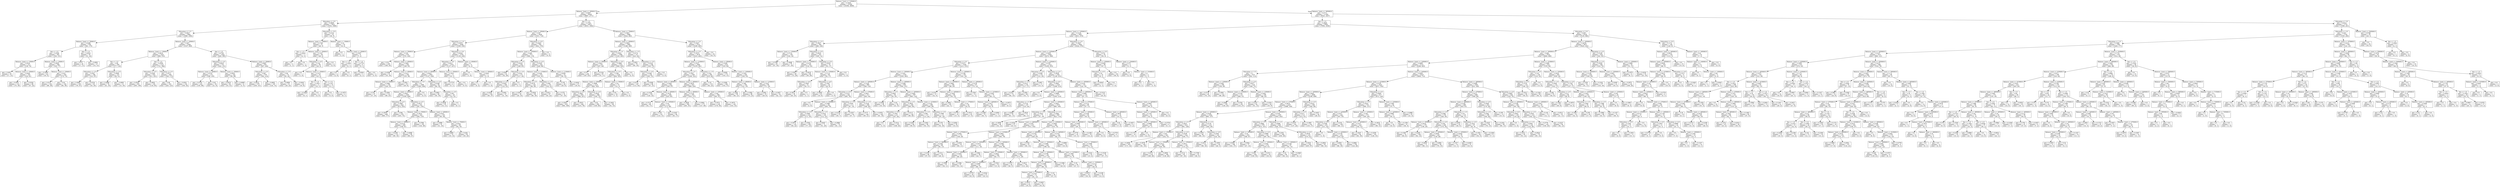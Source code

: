digraph Tree {
node [shape=box] ;
0 [label="Balance  Limit <= 125000.0\ngini = 0.3426\nsamples = 21000\nvalue = [16392, 4608]"] ;
1 [label="Balance  Limit <= 45000.0\ngini = 0.4097\nsamples = 9638\nvalue = [6867, 2771]"] ;
0 -> 1 [labeldistance=2.5, labelangle=45, headlabel="True"] ;
2 [label="Education <= 3.5\ngini = 0.4609\nsamples = 3023\nvalue = [1934, 1089]"] ;
1 -> 2 ;
3 [label="Education <= 1.5\ngini = 0.4627\nsamples = 2982\nvalue = [1898, 1084]"] ;
2 -> 3 ;
4 [label="Balance  Limit <= 35000.0\ngini = 0.4398\nsamples = 536\nvalue = [361, 175]"] ;
3 -> 4 ;
5 [label="Sex <= 1.5\ngini = 0.4308\nsamples = 481\nvalue = [330, 151]"] ;
4 -> 5 ;
6 [label="Balance  Limit <= 15000.0\ngini = 0.4534\nsamples = 213\nvalue = [139, 74]"] ;
5 -> 6 ;
7 [label="gini = 0.4911\nsamples = 30\nvalue = [17, 13]"] ;
6 -> 7 ;
8 [label="Balance  Limit <= 25000.0\ngini = 0.4444\nsamples = 183\nvalue = [122, 61]"] ;
6 -> 8 ;
9 [label="gini = 0.4501\nsamples = 114\nvalue = [75, 39]"] ;
8 -> 9 ;
10 [label="gini = 0.4344\nsamples = 69\nvalue = [47, 22]"] ;
8 -> 10 ;
11 [label="Balance  Limit <= 15000.0\ngini = 0.4095\nsamples = 268\nvalue = [191, 77]"] ;
5 -> 11 ;
12 [label="gini = 0.3299\nsamples = 24\nvalue = [19, 5]"] ;
11 -> 12 ;
13 [label="Balance  Limit <= 25000.0\ngini = 0.416\nsamples = 244\nvalue = [172, 72]"] ;
11 -> 13 ;
14 [label="gini = 0.4121\nsamples = 124\nvalue = [88, 36]"] ;
13 -> 14 ;
15 [label="gini = 0.42\nsamples = 120\nvalue = [84, 36]"] ;
13 -> 15 ;
16 [label="Sex <= 1.5\ngini = 0.4919\nsamples = 55\nvalue = [31, 24]"] ;
4 -> 16 ;
17 [label="gini = 0.477\nsamples = 28\nvalue = [17, 11]"] ;
16 -> 17 ;
18 [label="gini = 0.4993\nsamples = 27\nvalue = [14, 13]"] ;
16 -> 18 ;
19 [label="Balance  Limit <= 25000.0\ngini = 0.467\nsamples = 2446\nvalue = [1537, 909]"] ;
3 -> 19 ;
20 [label="Balance  Limit <= 15000.0\ngini = 0.4616\nsamples = 1422\nvalue = [908, 514]"] ;
19 -> 20 ;
21 [label="Sex <= 1.5\ngini = 0.48\nsamples = 295\nvalue = [177, 118]"] ;
20 -> 21 ;
22 [label="Education <= 2.5\ngini = 0.4587\nsamples = 188\nvalue = [121, 67]"] ;
21 -> 22 ;
23 [label="gini = 0.4692\nsamples = 125\nvalue = [78, 47]"] ;
22 -> 23 ;
24 [label="gini = 0.4334\nsamples = 63\nvalue = [43, 20]"] ;
22 -> 24 ;
25 [label="Education <= 2.5\ngini = 0.4989\nsamples = 107\nvalue = [56, 51]"] ;
21 -> 25 ;
26 [label="gini = 0.4969\nsamples = 76\nvalue = [41, 35]"] ;
25 -> 26 ;
27 [label="gini = 0.4995\nsamples = 31\nvalue = [15, 16]"] ;
25 -> 27 ;
28 [label="Sex <= 1.5\ngini = 0.4558\nsamples = 1127\nvalue = [731, 396]"] ;
20 -> 28 ;
29 [label="Education <= 2.5\ngini = 0.4548\nsamples = 632\nvalue = [411, 221]"] ;
28 -> 29 ;
30 [label="gini = 0.4525\nsamples = 451\nvalue = [295, 156]"] ;
29 -> 30 ;
31 [label="gini = 0.4603\nsamples = 181\nvalue = [116, 65]"] ;
29 -> 31 ;
32 [label="Education <= 2.5\ngini = 0.4571\nsamples = 495\nvalue = [320, 175]"] ;
28 -> 32 ;
33 [label="gini = 0.46\nsamples = 343\nvalue = [220, 123]"] ;
32 -> 33 ;
34 [label="gini = 0.4501\nsamples = 152\nvalue = [100, 52]"] ;
32 -> 34 ;
35 [label="Sex <= 1.5\ngini = 0.4739\nsamples = 1024\nvalue = [629, 395]"] ;
19 -> 35 ;
36 [label="Education <= 2.5\ngini = 0.4819\nsamples = 373\nvalue = [222, 151]"] ;
35 -> 36 ;
37 [label="Balance  Limit <= 35000.0\ngini = 0.4747\nsamples = 271\nvalue = [166, 105]"] ;
36 -> 37 ;
38 [label="gini = 0.4793\nsamples = 241\nvalue = [145, 96]"] ;
37 -> 38 ;
39 [label="gini = 0.42\nsamples = 30\nvalue = [21, 9]"] ;
37 -> 39 ;
40 [label="Balance  Limit <= 35000.0\ngini = 0.4952\nsamples = 102\nvalue = [56, 46]"] ;
36 -> 40 ;
41 [label="gini = 0.4919\nsamples = 94\nvalue = [53, 41]"] ;
40 -> 41 ;
42 [label="gini = 0.4688\nsamples = 8\nvalue = [3, 5]"] ;
40 -> 42 ;
43 [label="Balance  Limit <= 35000.0\ngini = 0.4687\nsamples = 651\nvalue = [407, 244]"] ;
35 -> 43 ;
44 [label="Education <= 2.5\ngini = 0.467\nsamples = 576\nvalue = [362, 214]"] ;
43 -> 44 ;
45 [label="gini = 0.4672\nsamples = 379\nvalue = [238, 141]"] ;
44 -> 45 ;
46 [label="gini = 0.4665\nsamples = 197\nvalue = [124, 73]"] ;
44 -> 46 ;
47 [label="Education <= 2.5\ngini = 0.48\nsamples = 75\nvalue = [45, 30]"] ;
43 -> 47 ;
48 [label="gini = 0.4906\nsamples = 51\nvalue = [29, 22]"] ;
47 -> 48 ;
49 [label="gini = 0.4444\nsamples = 24\nvalue = [16, 8]"] ;
47 -> 49 ;
50 [label="Education <= 5.5\ngini = 0.2142\nsamples = 41\nvalue = [36, 5]"] ;
2 -> 50 ;
51 [label="Balance  Limit <= 15000.0\ngini = 0.1748\nsamples = 31\nvalue = [28, 3]"] ;
50 -> 51 ;
52 [label="Sex <= 1.5\ngini = 0.4444\nsamples = 3\nvalue = [2, 1]"] ;
51 -> 52 ;
53 [label="gini = 0.5\nsamples = 2\nvalue = [1, 1]"] ;
52 -> 53 ;
54 [label="gini = 0.0\nsamples = 1\nvalue = [1, 0]"] ;
52 -> 54 ;
55 [label="Balance  Limit <= 35000.0\ngini = 0.1327\nsamples = 28\nvalue = [26, 2]"] ;
51 -> 55 ;
56 [label="Education <= 4.5\ngini = 0.142\nsamples = 26\nvalue = [24, 2]"] ;
55 -> 56 ;
57 [label="gini = 0.0\nsamples = 1\nvalue = [1, 0]"] ;
56 -> 57 ;
58 [label="Balance  Limit <= 25000.0\ngini = 0.1472\nsamples = 25\nvalue = [23, 2]"] ;
56 -> 58 ;
59 [label="Sex <= 1.5\ngini = 0.1653\nsamples = 11\nvalue = [10, 1]"] ;
58 -> 59 ;
60 [label="gini = 0.2449\nsamples = 7\nvalue = [6, 1]"] ;
59 -> 60 ;
61 [label="gini = 0.0\nsamples = 4\nvalue = [4, 0]"] ;
59 -> 61 ;
62 [label="Sex <= 1.5\ngini = 0.1327\nsamples = 14\nvalue = [13, 1]"] ;
58 -> 62 ;
63 [label="gini = 0.0\nsamples = 5\nvalue = [5, 0]"] ;
62 -> 63 ;
64 [label="gini = 0.1975\nsamples = 9\nvalue = [8, 1]"] ;
62 -> 64 ;
65 [label="gini = 0.0\nsamples = 2\nvalue = [2, 0]"] ;
55 -> 65 ;
66 [label="Balance  Limit <= 15000.0\ngini = 0.32\nsamples = 10\nvalue = [8, 2]"] ;
50 -> 66 ;
67 [label="gini = 0.0\nsamples = 1\nvalue = [1, 0]"] ;
66 -> 67 ;
68 [label="Balance  Limit <= 25000.0\ngini = 0.3457\nsamples = 9\nvalue = [7, 2]"] ;
66 -> 68 ;
69 [label="Sex <= 1.5\ngini = 0.4444\nsamples = 3\nvalue = [2, 1]"] ;
68 -> 69 ;
70 [label="gini = 0.0\nsamples = 2\nvalue = [2, 0]"] ;
69 -> 70 ;
71 [label="gini = 0.0\nsamples = 1\nvalue = [0, 1]"] ;
69 -> 71 ;
72 [label="Sex <= 1.5\ngini = 0.2778\nsamples = 6\nvalue = [5, 1]"] ;
68 -> 72 ;
73 [label="gini = 0.4444\nsamples = 3\nvalue = [2, 1]"] ;
72 -> 73 ;
74 [label="gini = 0.0\nsamples = 3\nvalue = [3, 0]"] ;
72 -> 74 ;
75 [label="Sex <= 1.5\ngini = 0.3792\nsamples = 6615\nvalue = [4933, 1682]"] ;
1 -> 75 ;
76 [label="Balance  Limit <= 95000.0\ngini = 0.397\nsamples = 2629\nvalue = [1911, 718]"] ;
75 -> 76 ;
77 [label="Education <= 1.5\ngini = 0.3878\nsamples = 2048\nvalue = [1509, 539]"] ;
76 -> 77 ;
78 [label="Balance  Limit <= 55000.0\ngini = 0.335\nsamples = 470\nvalue = [370, 100]"] ;
77 -> 78 ;
79 [label="gini = 0.32\nsamples = 225\nvalue = [180, 45]"] ;
78 -> 79 ;
80 [label="Balance  Limit <= 65000.0\ngini = 0.3482\nsamples = 245\nvalue = [190, 55]"] ;
78 -> 80 ;
81 [label="gini = 0.4306\nsamples = 51\nvalue = [35, 16]"] ;
80 -> 81 ;
82 [label="Balance  Limit <= 85000.0\ngini = 0.3212\nsamples = 194\nvalue = [155, 39]"] ;
80 -> 82 ;
83 [label="Balance  Limit <= 75000.0\ngini = 0.3289\nsamples = 159\nvalue = [126, 33]"] ;
82 -> 83 ;
84 [label="gini = 0.335\nsamples = 47\nvalue = [37, 10]"] ;
83 -> 84 ;
85 [label="gini = 0.3264\nsamples = 112\nvalue = [89, 23]"] ;
83 -> 85 ;
86 [label="gini = 0.2841\nsamples = 35\nvalue = [29, 6]"] ;
82 -> 86 ;
87 [label="Education <= 5.5\ngini = 0.4016\nsamples = 1578\nvalue = [1139, 439]"] ;
77 -> 87 ;
88 [label="Education <= 4.5\ngini = 0.4011\nsamples = 1574\nvalue = [1137, 437]"] ;
87 -> 88 ;
89 [label="Balance  Limit <= 85000.0\ngini = 0.4023\nsamples = 1563\nvalue = [1127, 436]"] ;
88 -> 89 ;
90 [label="Education <= 3.5\ngini = 0.4\nsamples = 1469\nvalue = [1063, 406]"] ;
89 -> 90 ;
91 [label="Balance  Limit <= 55000.0\ngini = 0.4007\nsamples = 1465\nvalue = [1059, 406]"] ;
90 -> 91 ;
92 [label="Education <= 2.5\ngini = 0.3967\nsamples = 924\nvalue = [672, 252]"] ;
91 -> 92 ;
93 [label="gini = 0.3978\nsamples = 646\nvalue = [469, 177]"] ;
92 -> 93 ;
94 [label="gini = 0.394\nsamples = 278\nvalue = [203, 75]"] ;
92 -> 94 ;
95 [label="Education <= 2.5\ngini = 0.4073\nsamples = 541\nvalue = [387, 154]"] ;
91 -> 95 ;
96 [label="Balance  Limit <= 75000.0\ngini = 0.3975\nsamples = 402\nvalue = [292, 110]"] ;
95 -> 96 ;
97 [label="Balance  Limit <= 65000.0\ngini = 0.4134\nsamples = 209\nvalue = [148, 61]"] ;
96 -> 97 ;
98 [label="gini = 0.4186\nsamples = 114\nvalue = [80, 34]"] ;
97 -> 98 ;
99 [label="gini = 0.4069\nsamples = 95\nvalue = [68, 27]"] ;
97 -> 99 ;
100 [label="gini = 0.3789\nsamples = 193\nvalue = [144, 49]"] ;
96 -> 100 ;
101 [label="Balance  Limit <= 65000.0\ngini = 0.4327\nsamples = 139\nvalue = [95, 44]"] ;
95 -> 101 ;
102 [label="gini = 0.3688\nsamples = 41\nvalue = [31, 10]"] ;
101 -> 102 ;
103 [label="Balance  Limit <= 75000.0\ngini = 0.4531\nsamples = 98\nvalue = [64, 34]"] ;
101 -> 103 ;
104 [label="gini = 0.4885\nsamples = 33\nvalue = [19, 14]"] ;
103 -> 104 ;
105 [label="gini = 0.426\nsamples = 65\nvalue = [45, 20]"] ;
103 -> 105 ;
106 [label="gini = 0.0\nsamples = 4\nvalue = [4, 0]"] ;
90 -> 106 ;
107 [label="Education <= 2.5\ngini = 0.4346\nsamples = 94\nvalue = [64, 30]"] ;
89 -> 107 ;
108 [label="gini = 0.3893\nsamples = 68\nvalue = [50, 18]"] ;
107 -> 108 ;
109 [label="Education <= 3.5\ngini = 0.497\nsamples = 26\nvalue = [14, 12]"] ;
107 -> 109 ;
110 [label="gini = 0.4928\nsamples = 25\nvalue = [14, 11]"] ;
109 -> 110 ;
111 [label="gini = 0.0\nsamples = 1\nvalue = [0, 1]"] ;
109 -> 111 ;
112 [label="Balance  Limit <= 55000.0\ngini = 0.1653\nsamples = 11\nvalue = [10, 1]"] ;
88 -> 112 ;
113 [label="gini = 0.2778\nsamples = 6\nvalue = [5, 1]"] ;
112 -> 113 ;
114 [label="gini = 0.0\nsamples = 5\nvalue = [5, 0]"] ;
112 -> 114 ;
115 [label="Balance  Limit <= 65000.0\ngini = 0.5\nsamples = 4\nvalue = [2, 2]"] ;
87 -> 115 ;
116 [label="gini = 0.0\nsamples = 1\nvalue = [1, 0]"] ;
115 -> 116 ;
117 [label="Balance  Limit <= 85000.0\ngini = 0.4444\nsamples = 3\nvalue = [1, 2]"] ;
115 -> 117 ;
118 [label="gini = 0.0\nsamples = 2\nvalue = [0, 2]"] ;
117 -> 118 ;
119 [label="gini = 0.0\nsamples = 1\nvalue = [1, 0]"] ;
117 -> 119 ;
120 [label="Education <= 4.5\ngini = 0.4263\nsamples = 581\nvalue = [402, 179]"] ;
76 -> 120 ;
121 [label="Balance  Limit <= 105000.0\ngini = 0.428\nsamples = 577\nvalue = [398, 179]"] ;
120 -> 121 ;
122 [label="Education <= 1.5\ngini = 0.4418\nsamples = 252\nvalue = [169, 83]"] ;
121 -> 122 ;
123 [label="gini = 0.4597\nsamples = 81\nvalue = [52, 29]"] ;
122 -> 123 ;
124 [label="Education <= 3.5\ngini = 0.4321\nsamples = 171\nvalue = [117, 54]"] ;
122 -> 124 ;
125 [label="Education <= 2.5\ngini = 0.4305\nsamples = 169\nvalue = [116, 53]"] ;
124 -> 125 ;
126 [label="gini = 0.4226\nsamples = 122\nvalue = [85, 37]"] ;
125 -> 126 ;
127 [label="gini = 0.4491\nsamples = 47\nvalue = [31, 16]"] ;
125 -> 127 ;
128 [label="gini = 0.5\nsamples = 2\nvalue = [1, 1]"] ;
124 -> 128 ;
129 [label="Education <= 2.5\ngini = 0.4163\nsamples = 325\nvalue = [229, 96]"] ;
121 -> 129 ;
130 [label="Balance  Limit <= 115000.0\ngini = 0.4182\nsamples = 272\nvalue = [191, 81]"] ;
129 -> 130 ;
131 [label="Education <= 1.5\ngini = 0.4279\nsamples = 129\nvalue = [89, 40]"] ;
130 -> 131 ;
132 [label="gini = 0.3813\nsamples = 39\nvalue = [29, 10]"] ;
131 -> 132 ;
133 [label="gini = 0.4444\nsamples = 90\nvalue = [60, 30]"] ;
131 -> 133 ;
134 [label="Education <= 1.5\ngini = 0.409\nsamples = 143\nvalue = [102, 41]"] ;
130 -> 134 ;
135 [label="gini = 0.4411\nsamples = 67\nvalue = [45, 22]"] ;
134 -> 135 ;
136 [label="gini = 0.375\nsamples = 76\nvalue = [57, 19]"] ;
134 -> 136 ;
137 [label="Balance  Limit <= 115000.0\ngini = 0.4058\nsamples = 53\nvalue = [38, 15]"] ;
129 -> 137 ;
138 [label="gini = 0.355\nsamples = 26\nvalue = [20, 6]"] ;
137 -> 138 ;
139 [label="gini = 0.4444\nsamples = 27\nvalue = [18, 9]"] ;
137 -> 139 ;
140 [label="gini = 0.0\nsamples = 4\nvalue = [4, 0]"] ;
120 -> 140 ;
141 [label="Balance  Limit <= 75000.0\ngini = 0.3667\nsamples = 3986\nvalue = [3022, 964]"] ;
75 -> 141 ;
142 [label="Balance  Limit <= 65000.0\ngini = 0.3893\nsamples = 1885\nvalue = [1386, 499]"] ;
141 -> 142 ;
143 [label="Education <= 1.5\ngini = 0.3832\nsamples = 1568\nvalue = [1163, 405]"] ;
142 -> 143 ;
144 [label="Balance  Limit <= 55000.0\ngini = 0.3621\nsamples = 337\nvalue = [257, 80]"] ;
143 -> 144 ;
145 [label="gini = 0.377\nsamples = 250\nvalue = [187, 63]"] ;
144 -> 145 ;
146 [label="gini = 0.3144\nsamples = 87\nvalue = [70, 17]"] ;
144 -> 146 ;
147 [label="Education <= 5.5\ngini = 0.3886\nsamples = 1231\nvalue = [906, 325]"] ;
143 -> 147 ;
148 [label="Education <= 3.5\ngini = 0.389\nsamples = 1229\nvalue = [904, 325]"] ;
147 -> 148 ;
149 [label="Balance  Limit <= 55000.0\ngini = 0.3898\nsamples = 1214\nvalue = [892, 322]"] ;
148 -> 149 ;
150 [label="Education <= 2.5\ngini = 0.3861\nsamples = 945\nvalue = [698, 247]"] ;
149 -> 150 ;
151 [label="gini = 0.3837\nsamples = 653\nvalue = [484, 169]"] ;
150 -> 151 ;
152 [label="gini = 0.3915\nsamples = 292\nvalue = [214, 78]"] ;
150 -> 152 ;
153 [label="Education <= 2.5\ngini = 0.4022\nsamples = 269\nvalue = [194, 75]"] ;
149 -> 153 ;
154 [label="gini = 0.42\nsamples = 200\nvalue = [140, 60]"] ;
153 -> 154 ;
155 [label="gini = 0.3403\nsamples = 69\nvalue = [54, 15]"] ;
153 -> 155 ;
156 [label="Balance  Limit <= 55000.0\ngini = 0.32\nsamples = 15\nvalue = [12, 3]"] ;
148 -> 156 ;
157 [label="gini = 0.42\nsamples = 10\nvalue = [7, 3]"] ;
156 -> 157 ;
158 [label="gini = 0.0\nsamples = 5\nvalue = [5, 0]"] ;
156 -> 158 ;
159 [label="gini = 0.0\nsamples = 2\nvalue = [2, 0]"] ;
147 -> 159 ;
160 [label="Education <= 1.5\ngini = 0.4172\nsamples = 317\nvalue = [223, 94]"] ;
142 -> 160 ;
161 [label="gini = 0.3653\nsamples = 79\nvalue = [60, 19]"] ;
160 -> 161 ;
162 [label="Education <= 3.5\ngini = 0.4316\nsamples = 238\nvalue = [163, 75]"] ;
160 -> 162 ;
163 [label="Education <= 2.5\ngini = 0.4346\nsamples = 235\nvalue = [160, 75]"] ;
162 -> 163 ;
164 [label="gini = 0.4376\nsamples = 167\nvalue = [113, 54]"] ;
163 -> 164 ;
165 [label="gini = 0.4269\nsamples = 68\nvalue = [47, 21]"] ;
163 -> 165 ;
166 [label="gini = 0.0\nsamples = 3\nvalue = [3, 0]"] ;
162 -> 166 ;
167 [label="Education <= 3.5\ngini = 0.3447\nsamples = 2101\nvalue = [1636, 465]"] ;
141 -> 167 ;
168 [label="Education <= 2.5\ngini = 0.3473\nsamples = 2079\nvalue = [1614, 465]"] ;
167 -> 168 ;
169 [label="Balance  Limit <= 115000.0\ngini = 0.3537\nsamples = 1660\nvalue = [1279, 381]"] ;
168 -> 169 ;
170 [label="Education <= 1.5\ngini = 0.3597\nsamples = 1365\nvalue = [1044, 321]"] ;
169 -> 170 ;
171 [label="Balance  Limit <= 85000.0\ngini = 0.3426\nsamples = 442\nvalue = [345, 97]"] ;
170 -> 171 ;
172 [label="gini = 0.3324\nsamples = 152\nvalue = [120, 32]"] ;
171 -> 172 ;
173 [label="Balance  Limit <= 95000.0\ngini = 0.3478\nsamples = 290\nvalue = [225, 65]"] ;
171 -> 173 ;
174 [label="gini = 0.3714\nsamples = 69\nvalue = [52, 17]"] ;
173 -> 174 ;
175 [label="Balance  Limit <= 105000.0\ngini = 0.34\nsamples = 221\nvalue = [173, 48]"] ;
173 -> 175 ;
176 [label="gini = 0.343\nsamples = 141\nvalue = [110, 31]"] ;
175 -> 176 ;
177 [label="gini = 0.3347\nsamples = 80\nvalue = [63, 17]"] ;
175 -> 177 ;
178 [label="Balance  Limit <= 95000.0\ngini = 0.3676\nsamples = 923\nvalue = [699, 224]"] ;
170 -> 178 ;
179 [label="Balance  Limit <= 85000.0\ngini = 0.3718\nsamples = 555\nvalue = [418, 137]"] ;
178 -> 179 ;
180 [label="gini = 0.3629\nsamples = 382\nvalue = [291, 91]"] ;
179 -> 180 ;
181 [label="gini = 0.3904\nsamples = 173\nvalue = [127, 46]"] ;
179 -> 181 ;
182 [label="Balance  Limit <= 105000.0\ngini = 0.361\nsamples = 368\nvalue = [281, 87]"] ;
178 -> 182 ;
183 [label="gini = 0.3572\nsamples = 232\nvalue = [178, 54]"] ;
182 -> 183 ;
184 [label="gini = 0.3675\nsamples = 136\nvalue = [103, 33]"] ;
182 -> 184 ;
185 [label="Education <= 1.5\ngini = 0.324\nsamples = 295\nvalue = [235, 60]"] ;
169 -> 185 ;
186 [label="gini = 0.32\nsamples = 115\nvalue = [92, 23]"] ;
185 -> 186 ;
187 [label="gini = 0.3266\nsamples = 180\nvalue = [143, 37]"] ;
185 -> 187 ;
188 [label="Balance  Limit <= 85000.0\ngini = 0.3206\nsamples = 419\nvalue = [335, 84]"] ;
168 -> 188 ;
189 [label="gini = 0.2928\nsamples = 174\nvalue = [143, 31]"] ;
188 -> 189 ;
190 [label="Balance  Limit <= 105000.0\ngini = 0.3391\nsamples = 245\nvalue = [192, 53]"] ;
188 -> 190 ;
191 [label="Balance  Limit <= 95000.0\ngini = 0.348\nsamples = 156\nvalue = [121, 35]"] ;
190 -> 191 ;
192 [label="gini = 0.3282\nsamples = 58\nvalue = [46, 12]"] ;
191 -> 192 ;
193 [label="gini = 0.3592\nsamples = 98\nvalue = [75, 23]"] ;
191 -> 193 ;
194 [label="Balance  Limit <= 115000.0\ngini = 0.3227\nsamples = 89\nvalue = [71, 18]"] ;
190 -> 194 ;
195 [label="gini = 0.2841\nsamples = 35\nvalue = [29, 6]"] ;
194 -> 195 ;
196 [label="gini = 0.3457\nsamples = 54\nvalue = [42, 12]"] ;
194 -> 196 ;
197 [label="gini = 0.0\nsamples = 22\nvalue = [22, 0]"] ;
167 -> 197 ;
198 [label="Balance  Limit <= 365000.0\ngini = 0.2711\nsamples = 11362\nvalue = [9525, 1837]"] ;
0 -> 198 [labeldistance=2.5, labelangle=-45, headlabel="False"] ;
199 [label="Sex <= 1.5\ngini = 0.2829\nsamples = 9592\nvalue = [7956, 1636]"] ;
198 -> 199 ;
200 [label="Balance  Limit <= 145000.0\ngini = 0.3126\nsamples = 3487\nvalue = [2811, 676]"] ;
199 -> 200 ;
201 [label="Education <= 1.5\ngini = 0.3927\nsamples = 395\nvalue = [289, 106]"] ;
200 -> 201 ;
202 [label="Balance  Limit <= 135000.0\ngini = 0.3714\nsamples = 138\nvalue = [104, 34]"] ;
201 -> 202 ;
203 [label="gini = 0.3789\nsamples = 63\nvalue = [47, 16]"] ;
202 -> 203 ;
204 [label="gini = 0.3648\nsamples = 75\nvalue = [57, 18]"] ;
202 -> 204 ;
205 [label="Education <= 2.5\ngini = 0.4033\nsamples = 257\nvalue = [185, 72]"] ;
201 -> 205 ;
206 [label="Balance  Limit <= 135000.0\ngini = 0.4152\nsamples = 187\nvalue = [132, 55]"] ;
205 -> 206 ;
207 [label="gini = 0.3873\nsamples = 99\nvalue = [73, 26]"] ;
206 -> 207 ;
208 [label="gini = 0.4419\nsamples = 88\nvalue = [59, 29]"] ;
206 -> 208 ;
209 [label="Education <= 5.5\ngini = 0.3678\nsamples = 70\nvalue = [53, 17]"] ;
205 -> 209 ;
210 [label="Balance  Limit <= 135000.0\ngini = 0.3714\nsamples = 69\nvalue = [52, 17]"] ;
209 -> 210 ;
211 [label="Education <= 4.0\ngini = 0.3926\nsamples = 41\nvalue = [30, 11]"] ;
210 -> 211 ;
212 [label="gini = 0.3813\nsamples = 39\nvalue = [29, 10]"] ;
211 -> 212 ;
213 [label="gini = 0.5\nsamples = 2\nvalue = [1, 1]"] ;
211 -> 213 ;
214 [label="Education <= 4.0\ngini = 0.3367\nsamples = 28\nvalue = [22, 6]"] ;
210 -> 214 ;
215 [label="gini = 0.3648\nsamples = 25\nvalue = [19, 6]"] ;
214 -> 215 ;
216 [label="gini = 0.0\nsamples = 3\nvalue = [3, 0]"] ;
214 -> 216 ;
217 [label="gini = 0.0\nsamples = 1\nvalue = [1, 0]"] ;
209 -> 217 ;
218 [label="Education <= 3.5\ngini = 0.3007\nsamples = 3092\nvalue = [2522, 570]"] ;
200 -> 218 ;
219 [label="Balance  Limit <= 225000.0\ngini = 0.3039\nsamples = 3040\nvalue = [2472, 568]"] ;
218 -> 219 ;
220 [label="Education <= 2.5\ngini = 0.3273\nsamples = 1528\nvalue = [1213, 315]"] ;
219 -> 220 ;
221 [label="Balance  Limit <= 185000.0\ngini = 0.3341\nsamples = 1335\nvalue = [1052, 283]"] ;
220 -> 221 ;
222 [label="Balance  Limit <= 165000.0\ngini = 0.3129\nsamples = 680\nvalue = [548, 132]"] ;
221 -> 222 ;
223 [label="Education <= 0.5\ngini = 0.3374\nsamples = 363\nvalue = [285, 78]"] ;
222 -> 223 ;
224 [label="gini = 0.0\nsamples = 2\nvalue = [2, 0]"] ;
223 -> 224 ;
225 [label="Balance  Limit <= 155000.0\ngini = 0.3388\nsamples = 361\nvalue = [283, 78]"] ;
223 -> 225 ;
226 [label="Education <= 1.5\ngini = 0.3299\nsamples = 216\nvalue = [171, 45]"] ;
225 -> 226 ;
227 [label="gini = 0.3074\nsamples = 116\nvalue = [94, 22]"] ;
226 -> 227 ;
228 [label="gini = 0.3542\nsamples = 100\nvalue = [77, 23]"] ;
226 -> 228 ;
229 [label="Education <= 1.5\ngini = 0.3516\nsamples = 145\nvalue = [112, 33]"] ;
225 -> 229 ;
230 [label="gini = 0.4047\nsamples = 71\nvalue = [51, 20]"] ;
229 -> 230 ;
231 [label="gini = 0.2896\nsamples = 74\nvalue = [61, 13]"] ;
229 -> 231 ;
232 [label="Balance  Limit <= 175000.0\ngini = 0.2827\nsamples = 317\nvalue = [263, 54]"] ;
222 -> 232 ;
233 [label="Education <= 1.5\ngini = 0.2204\nsamples = 111\nvalue = [97, 14]"] ;
232 -> 233 ;
234 [label="gini = 0.2155\nsamples = 57\nvalue = [50, 7]"] ;
233 -> 234 ;
235 [label="gini = 0.2257\nsamples = 54\nvalue = [47, 7]"] ;
233 -> 235 ;
236 [label="Education <= 1.5\ngini = 0.3129\nsamples = 206\nvalue = [166, 40]"] ;
232 -> 236 ;
237 [label="gini = 0.3177\nsamples = 106\nvalue = [85, 21]"] ;
236 -> 237 ;
238 [label="gini = 0.3078\nsamples = 100\nvalue = [81, 19]"] ;
236 -> 238 ;
239 [label="Balance  Limit <= 195000.0\ngini = 0.3548\nsamples = 655\nvalue = [504, 151]"] ;
221 -> 239 ;
240 [label="Education <= 1.5\ngini = 0.4405\nsamples = 58\nvalue = [39, 19]"] ;
239 -> 240 ;
241 [label="gini = 0.4592\nsamples = 28\nvalue = [18, 10]"] ;
240 -> 241 ;
242 [label="gini = 0.42\nsamples = 30\nvalue = [21, 9]"] ;
240 -> 242 ;
243 [label="Balance  Limit <= 205000.0\ngini = 0.3444\nsamples = 597\nvalue = [465, 132]"] ;
239 -> 243 ;
244 [label="Education <= 1.5\ngini = 0.3655\nsamples = 349\nvalue = [265, 84]"] ;
243 -> 244 ;
245 [label="Education <= 0.5\ngini = 0.3301\nsamples = 211\nvalue = [167, 44]"] ;
244 -> 245 ;
246 [label="gini = 0.0\nsamples = 1\nvalue = [1, 0]"] ;
245 -> 246 ;
247 [label="gini = 0.3312\nsamples = 210\nvalue = [166, 44]"] ;
245 -> 247 ;
248 [label="gini = 0.4117\nsamples = 138\nvalue = [98, 40]"] ;
244 -> 248 ;
249 [label="Balance  Limit <= 215000.0\ngini = 0.3122\nsamples = 248\nvalue = [200, 48]"] ;
243 -> 249 ;
250 [label="Education <= 1.5\ngini = 0.289\nsamples = 137\nvalue = [113, 24]"] ;
249 -> 250 ;
251 [label="gini = 0.2297\nsamples = 68\nvalue = [59, 9]"] ;
250 -> 251 ;
252 [label="gini = 0.3403\nsamples = 69\nvalue = [54, 15]"] ;
250 -> 252 ;
253 [label="Education <= 1.5\ngini = 0.3389\nsamples = 111\nvalue = [87, 24]"] ;
249 -> 253 ;
254 [label="gini = 0.375\nsamples = 72\nvalue = [54, 18]"] ;
253 -> 254 ;
255 [label="gini = 0.2604\nsamples = 39\nvalue = [33, 6]"] ;
253 -> 255 ;
256 [label="Balance  Limit <= 185000.0\ngini = 0.2766\nsamples = 193\nvalue = [161, 32]"] ;
220 -> 256 ;
257 [label="Balance  Limit <= 155000.0\ngini = 0.3062\nsamples = 106\nvalue = [86, 20]"] ;
256 -> 257 ;
258 [label="gini = 0.2337\nsamples = 37\nvalue = [32, 5]"] ;
257 -> 258 ;
259 [label="Balance  Limit <= 165000.0\ngini = 0.3403\nsamples = 69\nvalue = [54, 15]"] ;
257 -> 259 ;
260 [label="gini = 0.3662\nsamples = 29\nvalue = [22, 7]"] ;
259 -> 260 ;
261 [label="Balance  Limit <= 175000.0\ngini = 0.32\nsamples = 40\nvalue = [32, 8]"] ;
259 -> 261 ;
262 [label="gini = 0.2778\nsamples = 18\nvalue = [15, 3]"] ;
261 -> 262 ;
263 [label="gini = 0.3512\nsamples = 22\nvalue = [17, 5]"] ;
261 -> 263 ;
264 [label="Balance  Limit <= 195000.0\ngini = 0.2378\nsamples = 87\nvalue = [75, 12]"] ;
256 -> 264 ;
265 [label="gini = 0.1528\nsamples = 12\nvalue = [11, 1]"] ;
264 -> 265 ;
266 [label="Balance  Limit <= 215000.0\ngini = 0.2503\nsamples = 75\nvalue = [64, 11]"] ;
264 -> 266 ;
267 [label="Balance  Limit <= 205000.0\ngini = 0.2417\nsamples = 64\nvalue = [55, 9]"] ;
266 -> 267 ;
268 [label="gini = 0.2368\nsamples = 51\nvalue = [44, 7]"] ;
267 -> 268 ;
269 [label="gini = 0.2604\nsamples = 13\nvalue = [11, 2]"] ;
267 -> 269 ;
270 [label="gini = 0.2975\nsamples = 11\nvalue = [9, 2]"] ;
266 -> 270 ;
271 [label="Balance  Limit <= 235000.0\ngini = 0.2787\nsamples = 1512\nvalue = [1259, 253]"] ;
219 -> 271 ;
272 [label="Education <= 2.5\ngini = 0.2298\nsamples = 151\nvalue = [131, 20]"] ;
271 -> 272 ;
273 [label="Education <= 1.5\ngini = 0.2215\nsamples = 134\nvalue = [117, 17]"] ;
272 -> 273 ;
274 [label="gini = 0.2337\nsamples = 74\nvalue = [64, 10]"] ;
273 -> 274 ;
275 [label="gini = 0.2061\nsamples = 60\nvalue = [53, 7]"] ;
273 -> 275 ;
276 [label="gini = 0.2907\nsamples = 17\nvalue = [14, 3]"] ;
272 -> 276 ;
277 [label="Education <= 2.5\ngini = 0.2838\nsamples = 1361\nvalue = [1128, 233]"] ;
271 -> 277 ;
278 [label="Education <= 0.5\ngini = 0.2893\nsamples = 1220\nvalue = [1006, 214]"] ;
277 -> 278 ;
279 [label="gini = 0.0\nsamples = 3\nvalue = [3, 0]"] ;
278 -> 279 ;
280 [label="Balance  Limit <= 245000.0\ngini = 0.2898\nsamples = 1217\nvalue = [1003, 214]"] ;
278 -> 280 ;
281 [label="Education <= 1.5\ngini = 0.2732\nsamples = 147\nvalue = [123, 24]"] ;
280 -> 281 ;
282 [label="gini = 0.2836\nsamples = 76\nvalue = [63, 13]"] ;
281 -> 282 ;
283 [label="gini = 0.2619\nsamples = 71\nvalue = [60, 11]"] ;
281 -> 283 ;
284 [label="Balance  Limit <= 255000.0\ngini = 0.2921\nsamples = 1070\nvalue = [880, 190]"] ;
280 -> 284 ;
285 [label="Education <= 1.5\ngini = 0.3423\nsamples = 73\nvalue = [57, 16]"] ;
284 -> 285 ;
286 [label="gini = 0.3856\nsamples = 46\nvalue = [34, 12]"] ;
285 -> 286 ;
287 [label="gini = 0.2524\nsamples = 27\nvalue = [23, 4]"] ;
285 -> 287 ;
288 [label="Education <= 1.5\ngini = 0.2881\nsamples = 997\nvalue = [823, 174]"] ;
284 -> 288 ;
289 [label="Balance  Limit <= 285000.0\ngini = 0.2767\nsamples = 615\nvalue = [513, 102]"] ;
288 -> 289 ;
290 [label="Balance  Limit <= 275000.0\ngini = 0.2401\nsamples = 172\nvalue = [148, 24]"] ;
289 -> 290 ;
291 [label="Balance  Limit <= 265000.0\ngini = 0.2342\nsamples = 96\nvalue = [83, 13]"] ;
290 -> 291 ;
292 [label="gini = 0.2355\nsamples = 66\nvalue = [57, 9]"] ;
291 -> 292 ;
293 [label="gini = 0.2311\nsamples = 30\nvalue = [26, 4]"] ;
291 -> 293 ;
294 [label="gini = 0.2476\nsamples = 76\nvalue = [65, 11]"] ;
290 -> 294 ;
295 [label="Balance  Limit <= 315000.0\ngini = 0.2901\nsamples = 443\nvalue = [365, 78]"] ;
289 -> 295 ;
296 [label="Balance  Limit <= 305000.0\ngini = 0.3474\nsamples = 143\nvalue = [111, 32]"] ;
295 -> 296 ;
297 [label="Balance  Limit <= 295000.0\ngini = 0.3424\nsamples = 114\nvalue = [89, 25]"] ;
296 -> 297 ;
298 [label="gini = 0.3585\nsamples = 47\nvalue = [36, 11]"] ;
297 -> 298 ;
299 [label="gini = 0.3306\nsamples = 67\nvalue = [53, 14]"] ;
297 -> 299 ;
300 [label="gini = 0.3662\nsamples = 29\nvalue = [22, 7]"] ;
296 -> 300 ;
301 [label="Balance  Limit <= 345000.0\ngini = 0.2596\nsamples = 300\nvalue = [254, 46]"] ;
295 -> 301 ;
302 [label="Balance  Limit <= 335000.0\ngini = 0.2822\nsamples = 100\nvalue = [83, 17]"] ;
301 -> 302 ;
303 [label="Balance  Limit <= 325000.0\ngini = 0.2695\nsamples = 81\nvalue = [68, 13]"] ;
302 -> 303 ;
304 [label="gini = 0.2778\nsamples = 54\nvalue = [45, 9]"] ;
303 -> 304 ;
305 [label="gini = 0.2524\nsamples = 27\nvalue = [23, 4]"] ;
303 -> 305 ;
306 [label="gini = 0.3324\nsamples = 19\nvalue = [15, 4]"] ;
302 -> 306 ;
307 [label="Balance  Limit <= 355000.0\ngini = 0.248\nsamples = 200\nvalue = [171, 29]"] ;
301 -> 307 ;
308 [label="gini = 0.1975\nsamples = 45\nvalue = [40, 5]"] ;
307 -> 308 ;
309 [label="gini = 0.2617\nsamples = 155\nvalue = [131, 24]"] ;
307 -> 309 ;
310 [label="Balance  Limit <= 335000.0\ngini = 0.3059\nsamples = 382\nvalue = [310, 72]"] ;
288 -> 310 ;
311 [label="Balance  Limit <= 265000.0\ngini = 0.2753\nsamples = 273\nvalue = [228, 45]"] ;
310 -> 311 ;
312 [label="gini = 0.3702\nsamples = 53\nvalue = [40, 13]"] ;
311 -> 312 ;
313 [label="Balance  Limit <= 305000.0\ngini = 0.2486\nsamples = 220\nvalue = [188, 32]"] ;
311 -> 313 ;
314 [label="Balance  Limit <= 295000.0\ngini = 0.2746\nsamples = 140\nvalue = [117, 23]"] ;
313 -> 314 ;
315 [label="Balance  Limit <= 285000.0\ngini = 0.2488\nsamples = 103\nvalue = [88, 15]"] ;
314 -> 315 ;
316 [label="Balance  Limit <= 275000.0\ngini = 0.2747\nsamples = 73\nvalue = [61, 12]"] ;
315 -> 316 ;
317 [label="gini = 0.2975\nsamples = 22\nvalue = [18, 4]"] ;
316 -> 317 ;
318 [label="gini = 0.2645\nsamples = 51\nvalue = [43, 8]"] ;
316 -> 318 ;
319 [label="gini = 0.18\nsamples = 30\nvalue = [27, 3]"] ;
315 -> 319 ;
320 [label="gini = 0.3389\nsamples = 37\nvalue = [29, 8]"] ;
314 -> 320 ;
321 [label="Balance  Limit <= 315000.0\ngini = 0.1997\nsamples = 80\nvalue = [71, 9]"] ;
313 -> 321 ;
322 [label="gini = 0.18\nsamples = 30\nvalue = [27, 3]"] ;
321 -> 322 ;
323 [label="Balance  Limit <= 325000.0\ngini = 0.2112\nsamples = 50\nvalue = [44, 6]"] ;
321 -> 323 ;
324 [label="gini = 0.2076\nsamples = 34\nvalue = [30, 4]"] ;
323 -> 324 ;
325 [label="gini = 0.2188\nsamples = 16\nvalue = [14, 2]"] ;
323 -> 325 ;
326 [label="Balance  Limit <= 345000.0\ngini = 0.3727\nsamples = 109\nvalue = [82, 27]"] ;
310 -> 326 ;
327 [label="gini = 0.4688\nsamples = 16\nvalue = [10, 6]"] ;
326 -> 327 ;
328 [label="Balance  Limit <= 355000.0\ngini = 0.3496\nsamples = 93\nvalue = [72, 21]"] ;
326 -> 328 ;
329 [label="gini = 0.3324\nsamples = 19\nvalue = [15, 4]"] ;
328 -> 329 ;
330 [label="gini = 0.3539\nsamples = 74\nvalue = [57, 17]"] ;
328 -> 330 ;
331 [label="Balance  Limit <= 355000.0\ngini = 0.2332\nsamples = 141\nvalue = [122, 19]"] ;
277 -> 331 ;
332 [label="Balance  Limit <= 295000.0\ngini = 0.2084\nsamples = 110\nvalue = [97, 13]"] ;
331 -> 332 ;
333 [label="Balance  Limit <= 275000.0\ngini = 0.2712\nsamples = 68\nvalue = [57, 11]"] ;
332 -> 333 ;
334 [label="Balance  Limit <= 255000.0\ngini = 0.2149\nsamples = 49\nvalue = [43, 6]"] ;
333 -> 334 ;
335 [label="Balance  Limit <= 245000.0\ngini = 0.2509\nsamples = 34\nvalue = [29, 5]"] ;
334 -> 335 ;
336 [label="gini = 0.2778\nsamples = 18\nvalue = [15, 3]"] ;
335 -> 336 ;
337 [label="gini = 0.2188\nsamples = 16\nvalue = [14, 2]"] ;
335 -> 337 ;
338 [label="Balance  Limit <= 265000.0\ngini = 0.1244\nsamples = 15\nvalue = [14, 1]"] ;
334 -> 338 ;
339 [label="gini = 0.0\nsamples = 9\nvalue = [9, 0]"] ;
338 -> 339 ;
340 [label="gini = 0.2778\nsamples = 6\nvalue = [5, 1]"] ;
338 -> 340 ;
341 [label="Balance  Limit <= 285000.0\ngini = 0.3878\nsamples = 19\nvalue = [14, 5]"] ;
333 -> 341 ;
342 [label="gini = 0.42\nsamples = 10\nvalue = [7, 3]"] ;
341 -> 342 ;
343 [label="gini = 0.3457\nsamples = 9\nvalue = [7, 2]"] ;
341 -> 343 ;
344 [label="Balance  Limit <= 345000.0\ngini = 0.0907\nsamples = 42\nvalue = [40, 2]"] ;
332 -> 344 ;
345 [label="Balance  Limit <= 335000.0\ngini = 0.1107\nsamples = 34\nvalue = [32, 2]"] ;
344 -> 345 ;
346 [label="Balance  Limit <= 305000.0\ngini = 0.0689\nsamples = 28\nvalue = [27, 1]"] ;
345 -> 346 ;
347 [label="gini = 0.1172\nsamples = 16\nvalue = [15, 1]"] ;
346 -> 347 ;
348 [label="gini = 0.0\nsamples = 12\nvalue = [12, 0]"] ;
346 -> 348 ;
349 [label="gini = 0.2778\nsamples = 6\nvalue = [5, 1]"] ;
345 -> 349 ;
350 [label="gini = 0.0\nsamples = 8\nvalue = [8, 0]"] ;
344 -> 350 ;
351 [label="gini = 0.3122\nsamples = 31\nvalue = [25, 6]"] ;
331 -> 351 ;
352 [label="Education <= 5.5\ngini = 0.074\nsamples = 52\nvalue = [50, 2]"] ;
218 -> 352 ;
353 [label="Balance  Limit <= 155000.0\ngini = 0.0408\nsamples = 48\nvalue = [47, 1]"] ;
352 -> 353 ;
354 [label="Education <= 4.5\ngini = 0.18\nsamples = 10\nvalue = [9, 1]"] ;
353 -> 354 ;
355 [label="gini = 0.4444\nsamples = 3\nvalue = [2, 1]"] ;
354 -> 355 ;
356 [label="gini = 0.0\nsamples = 7\nvalue = [7, 0]"] ;
354 -> 356 ;
357 [label="gini = 0.0\nsamples = 38\nvalue = [38, 0]"] ;
353 -> 357 ;
358 [label="Balance  Limit <= 230000.0\ngini = 0.375\nsamples = 4\nvalue = [3, 1]"] ;
352 -> 358 ;
359 [label="gini = 0.0\nsamples = 2\nvalue = [2, 0]"] ;
358 -> 359 ;
360 [label="Balance  Limit <= 310000.0\ngini = 0.5\nsamples = 2\nvalue = [1, 1]"] ;
358 -> 360 ;
361 [label="gini = 0.0\nsamples = 1\nvalue = [0, 1]"] ;
360 -> 361 ;
362 [label="gini = 0.0\nsamples = 1\nvalue = [1, 0]"] ;
360 -> 362 ;
363 [label="Education <= 3.5\ngini = 0.265\nsamples = 6105\nvalue = [5145, 960]"] ;
199 -> 363 ;
364 [label="Balance  Limit <= 345000.0\ngini = 0.2678\nsamples = 5977\nvalue = [5025, 952]"] ;
363 -> 364 ;
365 [label="Balance  Limit <= 305000.0\ngini = 0.264\nsamples = 5553\nvalue = [4684, 869]"] ;
364 -> 365 ;
366 [label="Balance  Limit <= 145000.0\ngini = 0.2699\nsamples = 5131\nvalue = [4306, 825]"] ;
365 -> 366 ;
367 [label="Education <= 1.5\ngini = 0.3\nsamples = 615\nvalue = [502, 113]"] ;
366 -> 367 ;
368 [label="Balance  Limit <= 135000.0\ngini = 0.3249\nsamples = 196\nvalue = [156, 40]"] ;
367 -> 368 ;
369 [label="gini = 0.2778\nsamples = 84\nvalue = [70, 14]"] ;
368 -> 369 ;
370 [label="gini = 0.3565\nsamples = 112\nvalue = [86, 26]"] ;
368 -> 370 ;
371 [label="Education <= 2.5\ngini = 0.2877\nsamples = 419\nvalue = [346, 73]"] ;
367 -> 371 ;
372 [label="Balance  Limit <= 135000.0\ngini = 0.2742\nsamples = 311\nvalue = [260, 51]"] ;
371 -> 372 ;
373 [label="gini = 0.2688\nsamples = 150\nvalue = [126, 24]"] ;
372 -> 373 ;
374 [label="gini = 0.2792\nsamples = 161\nvalue = [134, 27]"] ;
372 -> 374 ;
375 [label="Balance  Limit <= 135000.0\ngini = 0.3244\nsamples = 108\nvalue = [86, 22]"] ;
371 -> 375 ;
376 [label="gini = 0.3237\nsamples = 64\nvalue = [51, 13]"] ;
375 -> 376 ;
377 [label="gini = 0.3254\nsamples = 44\nvalue = [35, 9]"] ;
375 -> 377 ;
378 [label="Balance  Limit <= 245000.0\ngini = 0.2656\nsamples = 4516\nvalue = [3804, 712]"] ;
366 -> 378 ;
379 [label="Balance  Limit <= 215000.0\ngini = 0.2705\nsamples = 3423\nvalue = [2871, 552]"] ;
378 -> 379 ;
380 [label="Balance  Limit <= 205000.0\ngini = 0.2641\nsamples = 2606\nvalue = [2198, 408]"] ;
379 -> 380 ;
381 [label="Balance  Limit <= 175000.0\ngini = 0.2675\nsamples = 2257\nvalue = [1898, 359]"] ;
380 -> 381 ;
382 [label="Balance  Limit <= 165000.0\ngini = 0.2539\nsamples = 1052\nvalue = [895, 157]"] ;
381 -> 382 ;
383 [label="Education <= 1.5\ngini = 0.2637\nsamples = 819\nvalue = [691, 128]"] ;
382 -> 383 ;
384 [label="Balance  Limit <= 155000.0\ngini = 0.28\nsamples = 303\nvalue = [252, 51]"] ;
383 -> 384 ;
385 [label="gini = 0.2656\nsamples = 203\nvalue = [171, 32]"] ;
384 -> 385 ;
386 [label="gini = 0.3078\nsamples = 100\nvalue = [81, 19]"] ;
384 -> 386 ;
387 [label="Education <= 2.5\ngini = 0.2539\nsamples = 516\nvalue = [439, 77]"] ;
383 -> 387 ;
388 [label="Balance  Limit <= 155000.0\ngini = 0.2513\nsamples = 380\nvalue = [324, 56]"] ;
387 -> 388 ;
389 [label="gini = 0.2274\nsamples = 214\nvalue = [186, 28]"] ;
388 -> 389 ;
390 [label="gini = 0.2804\nsamples = 166\nvalue = [138, 28]"] ;
388 -> 390 ;
391 [label="Balance  Limit <= 155000.0\ngini = 0.2611\nsamples = 136\nvalue = [115, 21]"] ;
387 -> 391 ;
392 [label="gini = 0.3112\nsamples = 83\nvalue = [67, 16]"] ;
391 -> 392 ;
393 [label="gini = 0.1709\nsamples = 53\nvalue = [48, 5]"] ;
391 -> 393 ;
394 [label="Education <= 1.5\ngini = 0.2179\nsamples = 233\nvalue = [204, 29]"] ;
382 -> 394 ;
395 [label="gini = 0.1975\nsamples = 90\nvalue = [80, 10]"] ;
394 -> 395 ;
396 [label="Education <= 2.5\ngini = 0.2304\nsamples = 143\nvalue = [124, 19]"] ;
394 -> 396 ;
397 [label="gini = 0.2413\nsamples = 114\nvalue = [98, 16]"] ;
396 -> 397 ;
398 [label="gini = 0.1855\nsamples = 29\nvalue = [26, 3]"] ;
396 -> 398 ;
399 [label="Balance  Limit <= 195000.0\ngini = 0.2791\nsamples = 1205\nvalue = [1003, 202]"] ;
381 -> 399 ;
400 [label="Education <= 1.5\ngini = 0.2892\nsamples = 576\nvalue = [475, 101]"] ;
399 -> 400 ;
401 [label="Balance  Limit <= 185000.0\ngini = 0.32\nsamples = 235\nvalue = [188, 47]"] ;
400 -> 401 ;
402 [label="gini = 0.3039\nsamples = 198\nvalue = [161, 37]"] ;
401 -> 402 ;
403 [label="gini = 0.3944\nsamples = 37\nvalue = [27, 10]"] ;
401 -> 403 ;
404 [label="Education <= 2.5\ngini = 0.2666\nsamples = 341\nvalue = [287, 54]"] ;
400 -> 404 ;
405 [label="Balance  Limit <= 185000.0\ngini = 0.2545\nsamples = 274\nvalue = [233, 41]"] ;
404 -> 405 ;
406 [label="gini = 0.259\nsamples = 229\nvalue = [194, 35]"] ;
405 -> 406 ;
407 [label="gini = 0.2311\nsamples = 45\nvalue = [39, 6]"] ;
405 -> 407 ;
408 [label="Balance  Limit <= 185000.0\ngini = 0.3128\nsamples = 67\nvalue = [54, 13]"] ;
404 -> 408 ;
409 [label="gini = 0.32\nsamples = 60\nvalue = [48, 12]"] ;
408 -> 409 ;
410 [label="gini = 0.2449\nsamples = 7\nvalue = [6, 1]"] ;
408 -> 410 ;
411 [label="Education <= 1.5\ngini = 0.2696\nsamples = 629\nvalue = [528, 101]"] ;
399 -> 411 ;
412 [label="gini = 0.2351\nsamples = 294\nvalue = [254, 40]"] ;
411 -> 412 ;
413 [label="Education <= 2.5\ngini = 0.2979\nsamples = 335\nvalue = [274, 61]"] ;
411 -> 413 ;
414 [label="gini = 0.3034\nsamples = 252\nvalue = [205, 47]"] ;
413 -> 414 ;
415 [label="gini = 0.2804\nsamples = 83\nvalue = [69, 14]"] ;
413 -> 415 ;
416 [label="Education <= 2.5\ngini = 0.2414\nsamples = 349\nvalue = [300, 49]"] ;
380 -> 416 ;
417 [label="Education <= 1.5\ngini = 0.2277\nsamples = 313\nvalue = [272, 41]"] ;
416 -> 417 ;
418 [label="gini = 0.2537\nsamples = 161\nvalue = [137, 24]"] ;
417 -> 418 ;
419 [label="gini = 0.1987\nsamples = 152\nvalue = [135, 17]"] ;
417 -> 419 ;
420 [label="gini = 0.3457\nsamples = 36\nvalue = [28, 8]"] ;
416 -> 420 ;
421 [label="Education <= 2.5\ngini = 0.2904\nsamples = 817\nvalue = [673, 144]"] ;
379 -> 421 ;
422 [label="Education <= 1.5\ngini = 0.3033\nsamples = 735\nvalue = [598, 137]"] ;
421 -> 422 ;
423 [label="Balance  Limit <= 235000.0\ngini = 0.2577\nsamples = 362\nvalue = [307, 55]"] ;
422 -> 423 ;
424 [label="Education <= 0.5\ngini = 0.2769\nsamples = 253\nvalue = [211, 42]"] ;
423 -> 424 ;
425 [label="gini = 0.0\nsamples = 1\nvalue = [1, 0]"] ;
424 -> 425 ;
426 [label="Balance  Limit <= 225000.0\ngini = 0.2778\nsamples = 252\nvalue = [210, 42]"] ;
424 -> 426 ;
427 [label="gini = 0.2645\nsamples = 102\nvalue = [86, 16]"] ;
426 -> 427 ;
428 [label="gini = 0.2866\nsamples = 150\nvalue = [124, 26]"] ;
426 -> 428 ;
429 [label="gini = 0.2101\nsamples = 109\nvalue = [96, 13]"] ;
423 -> 429 ;
430 [label="Balance  Limit <= 235000.0\ngini = 0.343\nsamples = 373\nvalue = [291, 82]"] ;
422 -> 430 ;
431 [label="Balance  Limit <= 225000.0\ngini = 0.3317\nsamples = 243\nvalue = [192, 51]"] ;
430 -> 431 ;
432 [label="gini = 0.3427\nsamples = 82\nvalue = [64, 18]"] ;
431 -> 432 ;
433 [label="gini = 0.3259\nsamples = 161\nvalue = [128, 33]"] ;
431 -> 433 ;
434 [label="gini = 0.3632\nsamples = 130\nvalue = [99, 31]"] ;
430 -> 434 ;
435 [label="Balance  Limit <= 235000.0\ngini = 0.1562\nsamples = 82\nvalue = [75, 7]"] ;
421 -> 435 ;
436 [label="Balance  Limit <= 225000.0\ngini = 0.0997\nsamples = 57\nvalue = [54, 3]"] ;
435 -> 436 ;
437 [label="gini = 0.0\nsamples = 16\nvalue = [16, 0]"] ;
436 -> 437 ;
438 [label="gini = 0.1356\nsamples = 41\nvalue = [38, 3]"] ;
436 -> 438 ;
439 [label="gini = 0.2688\nsamples = 25\nvalue = [21, 4]"] ;
435 -> 439 ;
440 [label="Balance  Limit <= 285000.0\ngini = 0.2499\nsamples = 1093\nvalue = [933, 160]"] ;
378 -> 440 ;
441 [label="Balance  Limit <= 275000.0\ngini = 0.2271\nsamples = 689\nvalue = [599, 90]"] ;
440 -> 441 ;
442 [label="Balance  Limit <= 265000.0\ngini = 0.2195\nsamples = 486\nvalue = [425, 61]"] ;
441 -> 442 ;
443 [label="Education <= 1.5\ngini = 0.2306\nsamples = 376\nvalue = [326, 50]"] ;
442 -> 443 ;
444 [label="Balance  Limit <= 255000.0\ngini = 0.2014\nsamples = 176\nvalue = [156, 20]"] ;
443 -> 444 ;
445 [label="gini = 0.1567\nsamples = 70\nvalue = [64, 6]"] ;
444 -> 445 ;
446 [label="gini = 0.2293\nsamples = 106\nvalue = [92, 14]"] ;
444 -> 446 ;
447 [label="Education <= 2.5\ngini = 0.255\nsamples = 200\nvalue = [170, 30]"] ;
443 -> 447 ;
448 [label="Balance  Limit <= 255000.0\ngini = 0.2655\nsamples = 165\nvalue = [139, 26]"] ;
447 -> 448 ;
449 [label="gini = 0.2619\nsamples = 71\nvalue = [60, 11]"] ;
448 -> 449 ;
450 [label="gini = 0.2682\nsamples = 94\nvalue = [79, 15]"] ;
448 -> 450 ;
451 [label="Balance  Limit <= 255000.0\ngini = 0.2024\nsamples = 35\nvalue = [31, 4]"] ;
447 -> 451 ;
452 [label="gini = 0.1327\nsamples = 14\nvalue = [13, 1]"] ;
451 -> 452 ;
453 [label="gini = 0.2449\nsamples = 21\nvalue = [18, 3]"] ;
451 -> 453 ;
454 [label="Education <= 1.5\ngini = 0.18\nsamples = 110\nvalue = [99, 11]"] ;
442 -> 454 ;
455 [label="gini = 0.2055\nsamples = 43\nvalue = [38, 5]"] ;
454 -> 455 ;
456 [label="Education <= 2.5\ngini = 0.1631\nsamples = 67\nvalue = [61, 6]"] ;
454 -> 456 ;
457 [label="gini = 0.1551\nsamples = 59\nvalue = [54, 5]"] ;
456 -> 457 ;
458 [label="gini = 0.2188\nsamples = 8\nvalue = [7, 1]"] ;
456 -> 458 ;
459 [label="Education <= 2.5\ngini = 0.2449\nsamples = 203\nvalue = [174, 29]"] ;
441 -> 459 ;
460 [label="Education <= 1.5\ngini = 0.2362\nsamples = 190\nvalue = [164, 26]"] ;
459 -> 460 ;
461 [label="gini = 0.2427\nsamples = 92\nvalue = [79, 13]"] ;
460 -> 461 ;
462 [label="gini = 0.2301\nsamples = 98\nvalue = [85, 13]"] ;
460 -> 462 ;
463 [label="gini = 0.355\nsamples = 13\nvalue = [10, 3]"] ;
459 -> 463 ;
464 [label="Education <= 2.5\ngini = 0.2865\nsamples = 404\nvalue = [334, 70]"] ;
440 -> 464 ;
465 [label="Balance  Limit <= 295000.0\ngini = 0.2709\nsamples = 359\nvalue = [301, 58]"] ;
464 -> 465 ;
466 [label="Education <= 0.5\ngini = 0.2943\nsamples = 145\nvalue = [119, 26]"] ;
465 -> 466 ;
467 [label="gini = 0.0\nsamples = 1\nvalue = [1, 0]"] ;
466 -> 467 ;
468 [label="Education <= 1.5\ngini = 0.2959\nsamples = 144\nvalue = [118, 26]"] ;
466 -> 468 ;
469 [label="gini = 0.3011\nsamples = 65\nvalue = [53, 12]"] ;
468 -> 469 ;
470 [label="gini = 0.2916\nsamples = 79\nvalue = [65, 14]"] ;
468 -> 470 ;
471 [label="Education <= 1.5\ngini = 0.2543\nsamples = 214\nvalue = [182, 32]"] ;
465 -> 471 ;
472 [label="gini = 0.2778\nsamples = 120\nvalue = [100, 20]"] ;
471 -> 472 ;
473 [label="gini = 0.2227\nsamples = 94\nvalue = [82, 12]"] ;
471 -> 473 ;
474 [label="Balance  Limit <= 295000.0\ngini = 0.3911\nsamples = 45\nvalue = [33, 12]"] ;
464 -> 474 ;
475 [label="gini = 0.142\nsamples = 13\nvalue = [12, 1]"] ;
474 -> 475 ;
476 [label="gini = 0.4512\nsamples = 32\nvalue = [21, 11]"] ;
474 -> 476 ;
477 [label="Balance  Limit <= 315000.0\ngini = 0.1868\nsamples = 422\nvalue = [378, 44]"] ;
365 -> 477 ;
478 [label="Education <= 2.5\ngini = 0.143\nsamples = 129\nvalue = [119, 10]"] ;
477 -> 478 ;
479 [label="Education <= 1.5\ngini = 0.1576\nsamples = 116\nvalue = [106, 10]"] ;
478 -> 479 ;
480 [label="gini = 0.1913\nsamples = 56\nvalue = [50, 6]"] ;
479 -> 480 ;
481 [label="gini = 0.1244\nsamples = 60\nvalue = [56, 4]"] ;
479 -> 481 ;
482 [label="gini = 0.0\nsamples = 13\nvalue = [13, 0]"] ;
478 -> 482 ;
483 [label="Balance  Limit <= 325000.0\ngini = 0.2052\nsamples = 293\nvalue = [259, 34]"] ;
477 -> 483 ;
484 [label="Education <= 1.5\ngini = 0.2449\nsamples = 119\nvalue = [102, 17]"] ;
483 -> 484 ;
485 [label="gini = 0.282\nsamples = 53\nvalue = [44, 9]"] ;
484 -> 485 ;
486 [label="Education <= 2.5\ngini = 0.213\nsamples = 66\nvalue = [58, 8]"] ;
484 -> 486 ;
487 [label="gini = 0.1944\nsamples = 55\nvalue = [49, 6]"] ;
486 -> 487 ;
488 [label="gini = 0.2975\nsamples = 11\nvalue = [9, 2]"] ;
486 -> 488 ;
489 [label="Education <= 2.5\ngini = 0.1763\nsamples = 174\nvalue = [157, 17]"] ;
483 -> 489 ;
490 [label="Balance  Limit <= 335000.0\ngini = 0.1653\nsamples = 154\nvalue = [140, 14]"] ;
489 -> 490 ;
491 [label="Education <= 1.5\ngini = 0.1944\nsamples = 55\nvalue = [49, 6]"] ;
490 -> 491 ;
492 [label="gini = 0.1567\nsamples = 35\nvalue = [32, 3]"] ;
491 -> 492 ;
493 [label="gini = 0.255\nsamples = 20\nvalue = [17, 3]"] ;
491 -> 493 ;
494 [label="Education <= 1.5\ngini = 0.1486\nsamples = 99\nvalue = [91, 8]"] ;
490 -> 494 ;
495 [label="gini = 0.1866\nsamples = 48\nvalue = [43, 5]"] ;
494 -> 495 ;
496 [label="gini = 0.1107\nsamples = 51\nvalue = [48, 3]"] ;
494 -> 496 ;
497 [label="Balance  Limit <= 335000.0\ngini = 0.255\nsamples = 20\nvalue = [17, 3]"] ;
489 -> 497 ;
498 [label="gini = 0.0\nsamples = 9\nvalue = [9, 0]"] ;
497 -> 498 ;
499 [label="gini = 0.3967\nsamples = 11\nvalue = [8, 3]"] ;
497 -> 499 ;
500 [label="Education <= 2.5\ngini = 0.3149\nsamples = 424\nvalue = [341, 83]"] ;
364 -> 500 ;
501 [label="Education <= 1.5\ngini = 0.3059\nsamples = 382\nvalue = [310, 72]"] ;
500 -> 501 ;
502 [label="Balance  Limit <= 355000.0\ngini = 0.3158\nsamples = 229\nvalue = [184, 45]"] ;
501 -> 502 ;
503 [label="gini = 0.3336\nsamples = 52\nvalue = [41, 11]"] ;
502 -> 503 ;
504 [label="gini = 0.3104\nsamples = 177\nvalue = [143, 34]"] ;
502 -> 504 ;
505 [label="Balance  Limit <= 355000.0\ngini = 0.2907\nsamples = 153\nvalue = [126, 27]"] ;
501 -> 505 ;
506 [label="gini = 0.2449\nsamples = 21\nvalue = [18, 3]"] ;
505 -> 506 ;
507 [label="gini = 0.2975\nsamples = 132\nvalue = [108, 24]"] ;
505 -> 507 ;
508 [label="Balance  Limit <= 355000.0\ngini = 0.3866\nsamples = 42\nvalue = [31, 11]"] ;
500 -> 508 ;
509 [label="gini = 0.1975\nsamples = 9\nvalue = [8, 1]"] ;
508 -> 509 ;
510 [label="gini = 0.4224\nsamples = 33\nvalue = [23, 10]"] ;
508 -> 510 ;
511 [label="Education <= 5.5\ngini = 0.1172\nsamples = 128\nvalue = [120, 8]"] ;
363 -> 511 ;
512 [label="Balance  Limit <= 265000.0\ngini = 0.0812\nsamples = 118\nvalue = [113, 5]"] ;
511 -> 512 ;
513 [label="Balance  Limit <= 255000.0\ngini = 0.0924\nsamples = 103\nvalue = [98, 5]"] ;
512 -> 513 ;
514 [label="Balance  Limit <= 215000.0\ngini = 0.0815\nsamples = 94\nvalue = [90, 4]"] ;
513 -> 514 ;
515 [label="Balance  Limit <= 205000.0\ngini = 0.101\nsamples = 75\nvalue = [71, 4]"] ;
514 -> 515 ;
516 [label="Balance  Limit <= 145000.0\ngini = 0.0832\nsamples = 69\nvalue = [66, 3]"] ;
515 -> 516 ;
517 [label="gini = 0.0\nsamples = 9\nvalue = [9, 0]"] ;
516 -> 517 ;
518 [label="Balance  Limit <= 175000.0\ngini = 0.095\nsamples = 60\nvalue = [57, 3]"] ;
516 -> 518 ;
519 [label="Balance  Limit <= 155000.0\ngini = 0.0713\nsamples = 27\nvalue = [26, 1]"] ;
518 -> 519 ;
520 [label="Education <= 4.5\ngini = 0.1244\nsamples = 15\nvalue = [14, 1]"] ;
519 -> 520 ;
521 [label="gini = 0.0\nsamples = 4\nvalue = [4, 0]"] ;
520 -> 521 ;
522 [label="gini = 0.1653\nsamples = 11\nvalue = [10, 1]"] ;
520 -> 522 ;
523 [label="gini = 0.0\nsamples = 12\nvalue = [12, 0]"] ;
519 -> 523 ;
524 [label="Balance  Limit <= 185000.0\ngini = 0.1139\nsamples = 33\nvalue = [31, 2]"] ;
518 -> 524 ;
525 [label="Education <= 4.5\ngini = 0.1653\nsamples = 11\nvalue = [10, 1]"] ;
524 -> 525 ;
526 [label="gini = 0.2778\nsamples = 6\nvalue = [5, 1]"] ;
525 -> 526 ;
527 [label="gini = 0.0\nsamples = 5\nvalue = [5, 0]"] ;
525 -> 527 ;
528 [label="Education <= 4.5\ngini = 0.0868\nsamples = 22\nvalue = [21, 1]"] ;
524 -> 528 ;
529 [label="gini = 0.0\nsamples = 7\nvalue = [7, 0]"] ;
528 -> 529 ;
530 [label="Balance  Limit <= 195000.0\ngini = 0.1244\nsamples = 15\nvalue = [14, 1]"] ;
528 -> 530 ;
531 [label="gini = 0.0\nsamples = 1\nvalue = [1, 0]"] ;
530 -> 531 ;
532 [label="gini = 0.1327\nsamples = 14\nvalue = [13, 1]"] ;
530 -> 532 ;
533 [label="gini = 0.2778\nsamples = 6\nvalue = [5, 1]"] ;
515 -> 533 ;
534 [label="gini = 0.0\nsamples = 19\nvalue = [19, 0]"] ;
514 -> 534 ;
535 [label="Education <= 4.5\ngini = 0.1975\nsamples = 9\nvalue = [8, 1]"] ;
513 -> 535 ;
536 [label="gini = 0.0\nsamples = 2\nvalue = [2, 0]"] ;
535 -> 536 ;
537 [label="gini = 0.2449\nsamples = 7\nvalue = [6, 1]"] ;
535 -> 537 ;
538 [label="gini = 0.0\nsamples = 15\nvalue = [15, 0]"] ;
512 -> 538 ;
539 [label="Balance  Limit <= 185000.0\ngini = 0.42\nsamples = 10\nvalue = [7, 3]"] ;
511 -> 539 ;
540 [label="Balance  Limit <= 140000.0\ngini = 0.5\nsamples = 6\nvalue = [3, 3]"] ;
539 -> 540 ;
541 [label="gini = 0.0\nsamples = 1\nvalue = [0, 1]"] ;
540 -> 541 ;
542 [label="Balance  Limit <= 165000.0\ngini = 0.48\nsamples = 5\nvalue = [3, 2]"] ;
540 -> 542 ;
543 [label="gini = 0.5\nsamples = 2\nvalue = [1, 1]"] ;
542 -> 543 ;
544 [label="gini = 0.4444\nsamples = 3\nvalue = [2, 1]"] ;
542 -> 544 ;
545 [label="gini = 0.0\nsamples = 4\nvalue = [4, 0]"] ;
539 -> 545 ;
546 [label="Education <= 3.5\ngini = 0.2013\nsamples = 1770\nvalue = [1569, 201]"] ;
198 -> 546 ;
547 [label="Education <= 2.5\ngini = 0.203\nsamples = 1745\nvalue = [1545, 200]"] ;
546 -> 547 ;
548 [label="Education <= 1.5\ngini = 0.1988\nsamples = 1581\nvalue = [1404, 177]"] ;
547 -> 548 ;
549 [label="Balance  Limit <= 445000.0\ngini = 0.2107\nsamples = 1011\nvalue = [890, 121]"] ;
548 -> 549 ;
550 [label="Balance  Limit <= 425000.0\ngini = 0.1858\nsamples = 415\nvalue = [372, 43]"] ;
549 -> 550 ;
551 [label="Balance  Limit <= 405000.0\ngini = 0.1975\nsamples = 351\nvalue = [312, 39]"] ;
550 -> 551 ;
552 [label="Sex <= 1.5\ngini = 0.1812\nsamples = 258\nvalue = [232, 26]"] ;
551 -> 552 ;
553 [label="Balance  Limit <= 395000.0\ngini = 0.2107\nsamples = 117\nvalue = [103, 14]"] ;
552 -> 553 ;
554 [label="Balance  Limit <= 375000.0\ngini = 0.2397\nsamples = 79\nvalue = [68, 11]"] ;
553 -> 554 ;
555 [label="gini = 0.18\nsamples = 10\nvalue = [9, 1]"] ;
554 -> 555 ;
556 [label="Balance  Limit <= 385000.0\ngini = 0.2478\nsamples = 69\nvalue = [59, 10]"] ;
554 -> 556 ;
557 [label="gini = 0.2717\nsamples = 37\nvalue = [31, 6]"] ;
556 -> 557 ;
558 [label="gini = 0.2188\nsamples = 32\nvalue = [28, 4]"] ;
556 -> 558 ;
559 [label="gini = 0.1454\nsamples = 38\nvalue = [35, 3]"] ;
553 -> 559 ;
560 [label="Balance  Limit <= 375000.0\ngini = 0.1557\nsamples = 141\nvalue = [129, 12]"] ;
552 -> 560 ;
561 [label="gini = 0.0\nsamples = 10\nvalue = [10, 0]"] ;
560 -> 561 ;
562 [label="Balance  Limit <= 395000.0\ngini = 0.1664\nsamples = 131\nvalue = [119, 12]"] ;
560 -> 562 ;
563 [label="Balance  Limit <= 385000.0\ngini = 0.1823\nsamples = 69\nvalue = [62, 7]"] ;
562 -> 563 ;
564 [label="gini = 0.1472\nsamples = 25\nvalue = [23, 2]"] ;
563 -> 564 ;
565 [label="gini = 0.2014\nsamples = 44\nvalue = [39, 5]"] ;
563 -> 565 ;
566 [label="gini = 0.1483\nsamples = 62\nvalue = [57, 5]"] ;
562 -> 566 ;
567 [label="Balance  Limit <= 415000.0\ngini = 0.2405\nsamples = 93\nvalue = [80, 13]"] ;
551 -> 567 ;
568 [label="Sex <= 1.5\ngini = 0.32\nsamples = 30\nvalue = [24, 6]"] ;
567 -> 568 ;
569 [label="gini = 0.3599\nsamples = 17\nvalue = [13, 4]"] ;
568 -> 569 ;
570 [label="gini = 0.2604\nsamples = 13\nvalue = [11, 2]"] ;
568 -> 570 ;
571 [label="Sex <= 1.5\ngini = 0.1975\nsamples = 63\nvalue = [56, 7]"] ;
567 -> 571 ;
572 [label="gini = 0.1207\nsamples = 31\nvalue = [29, 2]"] ;
571 -> 572 ;
573 [label="gini = 0.2637\nsamples = 32\nvalue = [27, 5]"] ;
571 -> 573 ;
574 [label="Balance  Limit <= 435000.0\ngini = 0.1172\nsamples = 64\nvalue = [60, 4]"] ;
550 -> 574 ;
575 [label="Sex <= 1.5\ngini = 0.0526\nsamples = 37\nvalue = [36, 1]"] ;
574 -> 575 ;
576 [label="gini = 0.0\nsamples = 16\nvalue = [16, 0]"] ;
575 -> 576 ;
577 [label="gini = 0.0907\nsamples = 21\nvalue = [20, 1]"] ;
575 -> 577 ;
578 [label="Sex <= 1.5\ngini = 0.1975\nsamples = 27\nvalue = [24, 3]"] ;
574 -> 578 ;
579 [label="gini = 0.2604\nsamples = 13\nvalue = [11, 2]"] ;
578 -> 579 ;
580 [label="gini = 0.1327\nsamples = 14\nvalue = [13, 1]"] ;
578 -> 580 ;
581 [label="Balance  Limit <= 555000.0\ngini = 0.2275\nsamples = 596\nvalue = [518, 78]"] ;
549 -> 581 ;
582 [label="Balance  Limit <= 455000.0\ngini = 0.2363\nsamples = 548\nvalue = [473, 75]"] ;
581 -> 582 ;
583 [label="Sex <= 1.5\ngini = 0.3024\nsamples = 70\nvalue = [57, 13]"] ;
582 -> 583 ;
584 [label="gini = 0.3967\nsamples = 33\nvalue = [24, 9]"] ;
583 -> 584 ;
585 [label="gini = 0.1928\nsamples = 37\nvalue = [33, 4]"] ;
583 -> 585 ;
586 [label="Balance  Limit <= 545000.0\ngini = 0.2258\nsamples = 478\nvalue = [416, 62]"] ;
582 -> 586 ;
587 [label="Balance  Limit <= 485000.0\ngini = 0.2227\nsamples = 470\nvalue = [410, 60]"] ;
586 -> 587 ;
588 [label="Balance  Limit <= 475000.0\ngini = 0.18\nsamples = 100\nvalue = [90, 10]"] ;
587 -> 588 ;
589 [label="Balance  Limit <= 465000.0\ngini = 0.213\nsamples = 66\nvalue = [58, 8]"] ;
588 -> 589 ;
590 [label="Sex <= 1.5\ngini = 0.2337\nsamples = 37\nvalue = [32, 5]"] ;
589 -> 590 ;
591 [label="gini = 0.2449\nsamples = 21\nvalue = [18, 3]"] ;
590 -> 591 ;
592 [label="gini = 0.2188\nsamples = 16\nvalue = [14, 2]"] ;
590 -> 592 ;
593 [label="Sex <= 1.5\ngini = 0.1855\nsamples = 29\nvalue = [26, 3]"] ;
589 -> 593 ;
594 [label="gini = 0.142\nsamples = 13\nvalue = [12, 1]"] ;
593 -> 594 ;
595 [label="gini = 0.2188\nsamples = 16\nvalue = [14, 2]"] ;
593 -> 595 ;
596 [label="Sex <= 1.5\ngini = 0.1107\nsamples = 34\nvalue = [32, 2]"] ;
588 -> 596 ;
597 [label="gini = 0.1049\nsamples = 18\nvalue = [17, 1]"] ;
596 -> 597 ;
598 [label="gini = 0.1172\nsamples = 16\nvalue = [15, 1]"] ;
596 -> 598 ;
599 [label="Balance  Limit <= 525000.0\ngini = 0.2337\nsamples = 370\nvalue = [320, 50]"] ;
587 -> 599 ;
600 [label="Sex <= 1.5\ngini = 0.2359\nsamples = 366\nvalue = [316, 50]"] ;
599 -> 600 ;
601 [label="Balance  Limit <= 510000.0\ngini = 0.2515\nsamples = 183\nvalue = [156, 27]"] ;
600 -> 601 ;
602 [label="Balance  Limit <= 495000.0\ngini = 0.2574\nsamples = 178\nvalue = [151, 27]"] ;
601 -> 602 ;
603 [label="gini = 0.3084\nsamples = 21\nvalue = [17, 4]"] ;
602 -> 603 ;
604 [label="gini = 0.2501\nsamples = 157\nvalue = [134, 23]"] ;
602 -> 604 ;
605 [label="gini = 0.0\nsamples = 5\nvalue = [5, 0]"] ;
601 -> 605 ;
606 [label="Balance  Limit <= 495000.0\ngini = 0.2198\nsamples = 183\nvalue = [160, 23]"] ;
600 -> 606 ;
607 [label="gini = 0.0\nsamples = 8\nvalue = [8, 0]"] ;
606 -> 607 ;
608 [label="Balance  Limit <= 515000.0\ngini = 0.2283\nsamples = 175\nvalue = [152, 23]"] ;
606 -> 608 ;
609 [label="Balance  Limit <= 505000.0\ngini = 0.2265\nsamples = 169\nvalue = [147, 22]"] ;
608 -> 609 ;
610 [label="gini = 0.228\nsamples = 160\nvalue = [139, 21]"] ;
609 -> 610 ;
611 [label="gini = 0.1975\nsamples = 9\nvalue = [8, 1]"] ;
609 -> 611 ;
612 [label="gini = 0.2778\nsamples = 6\nvalue = [5, 1]"] ;
608 -> 612 ;
613 [label="gini = 0.0\nsamples = 4\nvalue = [4, 0]"] ;
599 -> 613 ;
614 [label="Sex <= 1.5\ngini = 0.375\nsamples = 8\nvalue = [6, 2]"] ;
586 -> 614 ;
615 [label="gini = 0.375\nsamples = 4\nvalue = [3, 1]"] ;
614 -> 615 ;
616 [label="gini = 0.375\nsamples = 4\nvalue = [3, 1]"] ;
614 -> 616 ;
617 [label="Balance  Limit <= 595000.0\ngini = 0.1172\nsamples = 48\nvalue = [45, 3]"] ;
581 -> 617 ;
618 [label="gini = 0.0\nsamples = 14\nvalue = [14, 0]"] ;
617 -> 618 ;
619 [label="Balance  Limit <= 605000.0\ngini = 0.1609\nsamples = 34\nvalue = [31, 3]"] ;
617 -> 619 ;
620 [label="Sex <= 1.5\ngini = 0.32\nsamples = 5\nvalue = [4, 1]"] ;
619 -> 620 ;
621 [label="gini = 0.4444\nsamples = 3\nvalue = [2, 1]"] ;
620 -> 621 ;
622 [label="gini = 0.0\nsamples = 2\nvalue = [2, 0]"] ;
620 -> 622 ;
623 [label="Sex <= 1.5\ngini = 0.1284\nsamples = 29\nvalue = [27, 2]"] ;
619 -> 623 ;
624 [label="gini = 0.0\nsamples = 12\nvalue = [12, 0]"] ;
623 -> 624 ;
625 [label="Balance  Limit <= 625000.0\ngini = 0.2076\nsamples = 17\nvalue = [15, 2]"] ;
623 -> 625 ;
626 [label="gini = 0.0\nsamples = 6\nvalue = [6, 0]"] ;
625 -> 626 ;
627 [label="Balance  Limit <= 635000.0\ngini = 0.2975\nsamples = 11\nvalue = [9, 2]"] ;
625 -> 627 ;
628 [label="gini = 0.5\nsamples = 2\nvalue = [1, 1]"] ;
627 -> 628 ;
629 [label="Balance  Limit <= 675000.0\ngini = 0.1975\nsamples = 9\nvalue = [8, 1]"] ;
627 -> 629 ;
630 [label="gini = 0.0\nsamples = 4\nvalue = [4, 0]"] ;
629 -> 630 ;
631 [label="Balance  Limit <= 690000.0\ngini = 0.32\nsamples = 5\nvalue = [4, 1]"] ;
629 -> 631 ;
632 [label="gini = 0.0\nsamples = 1\nvalue = [0, 1]"] ;
631 -> 632 ;
633 [label="gini = 0.0\nsamples = 4\nvalue = [4, 0]"] ;
631 -> 633 ;
634 [label="Balance  Limit <= 525000.0\ngini = 0.1772\nsamples = 570\nvalue = [514, 56]"] ;
548 -> 634 ;
635 [label="Balance  Limit <= 485000.0\ngini = 0.1642\nsamples = 532\nvalue = [484, 48]"] ;
634 -> 635 ;
636 [label="Balance  Limit <= 425000.0\ngini = 0.2071\nsamples = 358\nvalue = [316, 42]"] ;
635 -> 636 ;
637 [label="Balance  Limit <= 415000.0\ngini = 0.1633\nsamples = 223\nvalue = [203, 20]"] ;
636 -> 637 ;
638 [label="Balance  Limit <= 395000.0\ngini = 0.1945\nsamples = 174\nvalue = [155, 19]"] ;
637 -> 638 ;
639 [label="Balance  Limit <= 375000.0\ngini = 0.1486\nsamples = 99\nvalue = [91, 8]"] ;
638 -> 639 ;
640 [label="Sex <= 1.5\ngini = 0.2778\nsamples = 24\nvalue = [20, 4]"] ;
639 -> 640 ;
641 [label="gini = 0.375\nsamples = 12\nvalue = [9, 3]"] ;
640 -> 641 ;
642 [label="gini = 0.1528\nsamples = 12\nvalue = [11, 1]"] ;
640 -> 642 ;
643 [label="Balance  Limit <= 385000.0\ngini = 0.101\nsamples = 75\nvalue = [71, 4]"] ;
639 -> 643 ;
644 [label="Sex <= 1.5\ngini = 0.1454\nsamples = 38\nvalue = [35, 3]"] ;
643 -> 644 ;
645 [label="gini = 0.2188\nsamples = 16\nvalue = [14, 2]"] ;
644 -> 645 ;
646 [label="gini = 0.0868\nsamples = 22\nvalue = [21, 1]"] ;
644 -> 646 ;
647 [label="Sex <= 1.5\ngini = 0.0526\nsamples = 37\nvalue = [36, 1]"] ;
643 -> 647 ;
648 [label="gini = 0.0\nsamples = 14\nvalue = [14, 0]"] ;
647 -> 648 ;
649 [label="gini = 0.0832\nsamples = 23\nvalue = [22, 1]"] ;
647 -> 649 ;
650 [label="Sex <= 1.5\ngini = 0.2503\nsamples = 75\nvalue = [64, 11]"] ;
638 -> 650 ;
651 [label="Balance  Limit <= 405000.0\ngini = 0.32\nsamples = 25\nvalue = [20, 5]"] ;
650 -> 651 ;
652 [label="gini = 0.3599\nsamples = 17\nvalue = [13, 4]"] ;
651 -> 652 ;
653 [label="gini = 0.2188\nsamples = 8\nvalue = [7, 1]"] ;
651 -> 653 ;
654 [label="Balance  Limit <= 405000.0\ngini = 0.2112\nsamples = 50\nvalue = [44, 6]"] ;
650 -> 654 ;
655 [label="gini = 0.1761\nsamples = 41\nvalue = [37, 4]"] ;
654 -> 655 ;
656 [label="gini = 0.3457\nsamples = 9\nvalue = [7, 2]"] ;
654 -> 656 ;
657 [label="Sex <= 1.5\ngini = 0.04\nsamples = 49\nvalue = [48, 1]"] ;
637 -> 657 ;
658 [label="gini = 0.0\nsamples = 14\nvalue = [14, 0]"] ;
657 -> 658 ;
659 [label="gini = 0.0555\nsamples = 35\nvalue = [34, 1]"] ;
657 -> 659 ;
660 [label="Balance  Limit <= 435000.0\ngini = 0.2728\nsamples = 135\nvalue = [113, 22]"] ;
636 -> 660 ;
661 [label="Sex <= 1.5\ngini = 0.455\nsamples = 20\nvalue = [13, 7]"] ;
660 -> 661 ;
662 [label="gini = 0.375\nsamples = 4\nvalue = [1, 3]"] ;
661 -> 662 ;
663 [label="gini = 0.375\nsamples = 16\nvalue = [12, 4]"] ;
661 -> 663 ;
664 [label="Sex <= 1.5\ngini = 0.2268\nsamples = 115\nvalue = [100, 15]"] ;
660 -> 664 ;
665 [label="Balance  Limit <= 475000.0\ngini = 0.1298\nsamples = 43\nvalue = [40, 3]"] ;
664 -> 665 ;
666 [label="Balance  Limit <= 445000.0\ngini = 0.1609\nsamples = 34\nvalue = [31, 3]"] ;
665 -> 666 ;
667 [label="gini = 0.0\nsamples = 4\nvalue = [4, 0]"] ;
666 -> 667 ;
668 [label="Balance  Limit <= 465000.0\ngini = 0.18\nsamples = 30\nvalue = [27, 3]"] ;
666 -> 668 ;
669 [label="Balance  Limit <= 455000.0\ngini = 0.2188\nsamples = 16\nvalue = [14, 2]"] ;
668 -> 669 ;
670 [label="gini = 0.1653\nsamples = 11\nvalue = [10, 1]"] ;
669 -> 670 ;
671 [label="gini = 0.32\nsamples = 5\nvalue = [4, 1]"] ;
669 -> 671 ;
672 [label="gini = 0.1327\nsamples = 14\nvalue = [13, 1]"] ;
668 -> 672 ;
673 [label="gini = 0.0\nsamples = 9\nvalue = [9, 0]"] ;
665 -> 673 ;
674 [label="Balance  Limit <= 455000.0\ngini = 0.2778\nsamples = 72\nvalue = [60, 12]"] ;
664 -> 674 ;
675 [label="Balance  Limit <= 445000.0\ngini = 0.2285\nsamples = 38\nvalue = [33, 5]"] ;
674 -> 675 ;
676 [label="gini = 0.2907\nsamples = 17\nvalue = [14, 3]"] ;
675 -> 676 ;
677 [label="gini = 0.1723\nsamples = 21\nvalue = [19, 2]"] ;
675 -> 677 ;
678 [label="Balance  Limit <= 465000.0\ngini = 0.327\nsamples = 34\nvalue = [27, 7]"] ;
674 -> 678 ;
679 [label="gini = 0.3457\nsamples = 9\nvalue = [7, 2]"] ;
678 -> 679 ;
680 [label="Balance  Limit <= 475000.0\ngini = 0.32\nsamples = 25\nvalue = [20, 5]"] ;
678 -> 680 ;
681 [label="gini = 0.2975\nsamples = 11\nvalue = [9, 2]"] ;
680 -> 681 ;
682 [label="gini = 0.3367\nsamples = 14\nvalue = [11, 3]"] ;
680 -> 682 ;
683 [label="Sex <= 1.5\ngini = 0.0666\nsamples = 174\nvalue = [168, 6]"] ;
635 -> 683 ;
684 [label="Balance  Limit <= 495000.0\ngini = 0.1225\nsamples = 61\nvalue = [57, 4]"] ;
683 -> 684 ;
685 [label="gini = 0.32\nsamples = 5\nvalue = [4, 1]"] ;
684 -> 685 ;
686 [label="Balance  Limit <= 510000.0\ngini = 0.1014\nsamples = 56\nvalue = [53, 3]"] ;
684 -> 686 ;
687 [label="gini = 0.1031\nsamples = 55\nvalue = [52, 3]"] ;
686 -> 687 ;
688 [label="gini = 0.0\nsamples = 1\nvalue = [1, 0]"] ;
686 -> 688 ;
689 [label="Balance  Limit <= 495000.0\ngini = 0.0348\nsamples = 113\nvalue = [111, 2]"] ;
683 -> 689 ;
690 [label="gini = 0.0\nsamples = 9\nvalue = [9, 0]"] ;
689 -> 690 ;
691 [label="Balance  Limit <= 505000.0\ngini = 0.0377\nsamples = 104\nvalue = [102, 2]"] ;
689 -> 691 ;
692 [label="gini = 0.0388\nsamples = 101\nvalue = [99, 2]"] ;
691 -> 692 ;
693 [label="gini = 0.0\nsamples = 3\nvalue = [3, 0]"] ;
691 -> 693 ;
694 [label="Sex <= 1.5\ngini = 0.3324\nsamples = 38\nvalue = [30, 8]"] ;
634 -> 694 ;
695 [label="gini = 0.0\nsamples = 15\nvalue = [15, 0]"] ;
694 -> 695 ;
696 [label="Balance  Limit <= 595000.0\ngini = 0.4537\nsamples = 23\nvalue = [15, 8]"] ;
694 -> 696 ;
697 [label="Balance  Limit <= 540000.0\ngini = 0.48\nsamples = 10\nvalue = [4, 6]"] ;
696 -> 697 ;
698 [label="gini = 0.0\nsamples = 1\nvalue = [0, 1]"] ;
697 -> 698 ;
699 [label="Balance  Limit <= 585000.0\ngini = 0.4938\nsamples = 9\nvalue = [4, 5]"] ;
697 -> 699 ;
700 [label="Balance  Limit <= 570000.0\ngini = 0.5\nsamples = 8\nvalue = [4, 4]"] ;
699 -> 700 ;
701 [label="Balance  Limit <= 555000.0\ngini = 0.48\nsamples = 5\nvalue = [2, 3]"] ;
700 -> 701 ;
702 [label="gini = 0.5\nsamples = 4\nvalue = [2, 2]"] ;
701 -> 702 ;
703 [label="gini = 0.0\nsamples = 1\nvalue = [0, 1]"] ;
701 -> 703 ;
704 [label="gini = 0.4444\nsamples = 3\nvalue = [2, 1]"] ;
700 -> 704 ;
705 [label="gini = 0.0\nsamples = 1\nvalue = [0, 1]"] ;
699 -> 705 ;
706 [label="Balance  Limit <= 705000.0\ngini = 0.2604\nsamples = 13\nvalue = [11, 2]"] ;
696 -> 706 ;
707 [label="gini = 0.0\nsamples = 9\nvalue = [9, 0]"] ;
706 -> 707 ;
708 [label="Balance  Limit <= 715000.0\ngini = 0.5\nsamples = 4\nvalue = [2, 2]"] ;
706 -> 708 ;
709 [label="gini = 0.0\nsamples = 1\nvalue = [0, 1]"] ;
708 -> 709 ;
710 [label="Balance  Limit <= 730000.0\ngini = 0.4444\nsamples = 3\nvalue = [2, 1]"] ;
708 -> 710 ;
711 [label="gini = 0.0\nsamples = 1\nvalue = [1, 0]"] ;
710 -> 711 ;
712 [label="Balance  Limit <= 745000.0\ngini = 0.5\nsamples = 2\nvalue = [1, 1]"] ;
710 -> 712 ;
713 [label="gini = 0.0\nsamples = 1\nvalue = [0, 1]"] ;
712 -> 713 ;
714 [label="gini = 0.0\nsamples = 1\nvalue = [1, 0]"] ;
712 -> 714 ;
715 [label="Balance  Limit <= 475000.0\ngini = 0.2412\nsamples = 164\nvalue = [141, 23]"] ;
547 -> 715 ;
716 [label="Balance  Limit <= 465000.0\ngini = 0.2845\nsamples = 99\nvalue = [82, 17]"] ;
715 -> 716 ;
717 [label="Balance  Limit <= 405000.0\ngini = 0.2682\nsamples = 94\nvalue = [79, 15]"] ;
716 -> 717 ;
718 [label="Balance  Limit <= 385000.0\ngini = 0.3115\nsamples = 57\nvalue = [46, 11]"] ;
717 -> 718 ;
719 [label="Balance  Limit <= 375000.0\ngini = 0.1723\nsamples = 21\nvalue = [19, 2]"] ;
718 -> 719 ;
720 [label="Sex <= 1.5\ngini = 0.2449\nsamples = 7\nvalue = [6, 1]"] ;
719 -> 720 ;
721 [label="gini = 0.0\nsamples = 2\nvalue = [2, 0]"] ;
720 -> 721 ;
722 [label="gini = 0.32\nsamples = 5\nvalue = [4, 1]"] ;
720 -> 722 ;
723 [label="Sex <= 1.5\ngini = 0.1327\nsamples = 14\nvalue = [13, 1]"] ;
719 -> 723 ;
724 [label="gini = 0.2188\nsamples = 8\nvalue = [7, 1]"] ;
723 -> 724 ;
725 [label="gini = 0.0\nsamples = 6\nvalue = [6, 0]"] ;
723 -> 725 ;
726 [label="Sex <= 1.5\ngini = 0.375\nsamples = 36\nvalue = [27, 9]"] ;
718 -> 726 ;
727 [label="Balance  Limit <= 395000.0\ngini = 0.18\nsamples = 10\nvalue = [9, 1]"] ;
726 -> 727 ;
728 [label="gini = 0.0\nsamples = 3\nvalue = [3, 0]"] ;
727 -> 728 ;
729 [label="gini = 0.2449\nsamples = 7\nvalue = [6, 1]"] ;
727 -> 729 ;
730 [label="Balance  Limit <= 395000.0\ngini = 0.426\nsamples = 26\nvalue = [18, 8]"] ;
726 -> 730 ;
731 [label="gini = 0.48\nsamples = 10\nvalue = [6, 4]"] ;
730 -> 731 ;
732 [label="gini = 0.375\nsamples = 16\nvalue = [12, 4]"] ;
730 -> 732 ;
733 [label="Balance  Limit <= 435000.0\ngini = 0.1928\nsamples = 37\nvalue = [33, 4]"] ;
717 -> 733 ;
734 [label="Sex <= 1.5\ngini = 0.095\nsamples = 20\nvalue = [19, 1]"] ;
733 -> 734 ;
735 [label="gini = 0.0\nsamples = 9\nvalue = [9, 0]"] ;
734 -> 735 ;
736 [label="Balance  Limit <= 415000.0\ngini = 0.1653\nsamples = 11\nvalue = [10, 1]"] ;
734 -> 736 ;
737 [label="gini = 0.0\nsamples = 4\nvalue = [4, 0]"] ;
736 -> 737 ;
738 [label="Balance  Limit <= 425000.0\ngini = 0.2449\nsamples = 7\nvalue = [6, 1]"] ;
736 -> 738 ;
739 [label="gini = 0.2778\nsamples = 6\nvalue = [5, 1]"] ;
738 -> 739 ;
740 [label="gini = 0.0\nsamples = 1\nvalue = [1, 0]"] ;
738 -> 740 ;
741 [label="Sex <= 1.5\ngini = 0.2907\nsamples = 17\nvalue = [14, 3]"] ;
733 -> 741 ;
742 [label="Balance  Limit <= 445000.0\ngini = 0.4082\nsamples = 7\nvalue = [5, 2]"] ;
741 -> 742 ;
743 [label="gini = 0.0\nsamples = 1\nvalue = [0, 1]"] ;
742 -> 743 ;
744 [label="Balance  Limit <= 455000.0\ngini = 0.2778\nsamples = 6\nvalue = [5, 1]"] ;
742 -> 744 ;
745 [label="gini = 0.32\nsamples = 5\nvalue = [4, 1]"] ;
744 -> 745 ;
746 [label="gini = 0.0\nsamples = 1\nvalue = [1, 0]"] ;
744 -> 746 ;
747 [label="Balance  Limit <= 445000.0\ngini = 0.18\nsamples = 10\nvalue = [9, 1]"] ;
741 -> 747 ;
748 [label="gini = 0.0\nsamples = 3\nvalue = [3, 0]"] ;
747 -> 748 ;
749 [label="Balance  Limit <= 455000.0\ngini = 0.2449\nsamples = 7\nvalue = [6, 1]"] ;
747 -> 749 ;
750 [label="gini = 0.32\nsamples = 5\nvalue = [4, 1]"] ;
749 -> 750 ;
751 [label="gini = 0.0\nsamples = 2\nvalue = [2, 0]"] ;
749 -> 751 ;
752 [label="Sex <= 1.5\ngini = 0.48\nsamples = 5\nvalue = [3, 2]"] ;
716 -> 752 ;
753 [label="gini = 0.5\nsamples = 4\nvalue = [2, 2]"] ;
752 -> 753 ;
754 [label="gini = 0.0\nsamples = 1\nvalue = [1, 0]"] ;
752 -> 754 ;
755 [label="Balance  Limit <= 550000.0\ngini = 0.1676\nsamples = 65\nvalue = [59, 6]"] ;
715 -> 755 ;
756 [label="Balance  Limit <= 505000.0\ngini = 0.1944\nsamples = 55\nvalue = [49, 6]"] ;
755 -> 756 ;
757 [label="Balance  Limit <= 485000.0\ngini = 0.1499\nsamples = 49\nvalue = [45, 4]"] ;
756 -> 757 ;
758 [label="gini = 0.0\nsamples = 8\nvalue = [8, 0]"] ;
757 -> 758 ;
759 [label="Balance  Limit <= 495000.0\ngini = 0.1761\nsamples = 41\nvalue = [37, 4]"] ;
757 -> 759 ;
760 [label="Sex <= 1.5\ngini = 0.4444\nsamples = 3\nvalue = [2, 1]"] ;
759 -> 760 ;
761 [label="gini = 0.5\nsamples = 2\nvalue = [1, 1]"] ;
760 -> 761 ;
762 [label="gini = 0.0\nsamples = 1\nvalue = [1, 0]"] ;
760 -> 762 ;
763 [label="Sex <= 1.5\ngini = 0.1454\nsamples = 38\nvalue = [35, 3]"] ;
759 -> 763 ;
764 [label="gini = 0.0907\nsamples = 21\nvalue = [20, 1]"] ;
763 -> 764 ;
765 [label="gini = 0.2076\nsamples = 17\nvalue = [15, 2]"] ;
763 -> 765 ;
766 [label="Sex <= 1.5\ngini = 0.4444\nsamples = 6\nvalue = [4, 2]"] ;
756 -> 766 ;
767 [label="Balance  Limit <= 515000.0\ngini = 0.4444\nsamples = 3\nvalue = [1, 2]"] ;
766 -> 767 ;
768 [label="gini = 0.5\nsamples = 2\nvalue = [1, 1]"] ;
767 -> 768 ;
769 [label="gini = 0.0\nsamples = 1\nvalue = [0, 1]"] ;
767 -> 769 ;
770 [label="gini = 0.0\nsamples = 3\nvalue = [3, 0]"] ;
766 -> 770 ;
771 [label="gini = 0.0\nsamples = 10\nvalue = [10, 0]"] ;
755 -> 771 ;
772 [label="Balance  Limit <= 545000.0\ngini = 0.0768\nsamples = 25\nvalue = [24, 1]"] ;
546 -> 772 ;
773 [label="gini = 0.0\nsamples = 22\nvalue = [22, 0]"] ;
772 -> 773 ;
774 [label="Sex <= 1.5\ngini = 0.4444\nsamples = 3\nvalue = [2, 1]"] ;
772 -> 774 ;
775 [label="gini = 0.0\nsamples = 1\nvalue = [0, 1]"] ;
774 -> 775 ;
776 [label="gini = 0.0\nsamples = 2\nvalue = [2, 0]"] ;
774 -> 776 ;
}